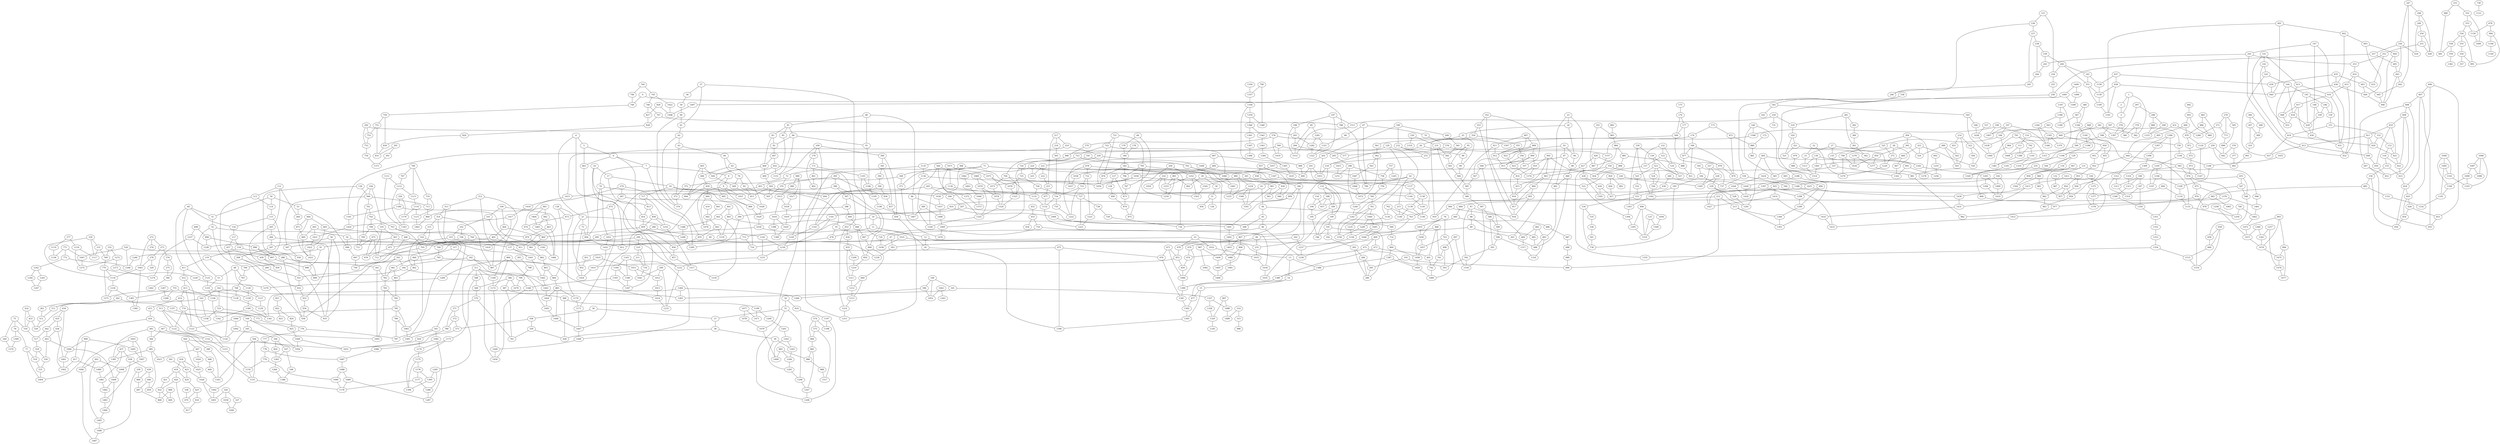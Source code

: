graph {
    0 [ label = "0" ]
    1 [ label = "1" ]
    2 [ label = "2" ]
    3 [ label = "3" ]
    4 [ label = "4" ]
    5 [ label = "5" ]
    6 [ label = "6" ]
    7 [ label = "7" ]
    8 [ label = "8" ]
    9 [ label = "9" ]
    10 [ label = "10" ]
    11 [ label = "11" ]
    12 [ label = "12" ]
    13 [ label = "13" ]
    14 [ label = "14" ]
    15 [ label = "15" ]
    16 [ label = "16" ]
    17 [ label = "17" ]
    18 [ label = "18" ]
    19 [ label = "19" ]
    20 [ label = "20" ]
    21 [ label = "21" ]
    22 [ label = "22" ]
    23 [ label = "23" ]
    24 [ label = "24" ]
    25 [ label = "25" ]
    26 [ label = "26" ]
    27 [ label = "27" ]
    28 [ label = "28" ]
    29 [ label = "29" ]
    30 [ label = "30" ]
    31 [ label = "31" ]
    32 [ label = "32" ]
    33 [ label = "33" ]
    34 [ label = "34" ]
    35 [ label = "35" ]
    36 [ label = "36" ]
    37 [ label = "37" ]
    38 [ label = "38" ]
    39 [ label = "39" ]
    40 [ label = "40" ]
    41 [ label = "41" ]
    42 [ label = "42" ]
    43 [ label = "43" ]
    44 [ label = "44" ]
    45 [ label = "45" ]
    46 [ label = "46" ]
    47 [ label = "47" ]
    48 [ label = "48" ]
    49 [ label = "49" ]
    50 [ label = "50" ]
    51 [ label = "51" ]
    52 [ label = "52" ]
    53 [ label = "53" ]
    54 [ label = "54" ]
    55 [ label = "55" ]
    56 [ label = "56" ]
    57 [ label = "57" ]
    58 [ label = "58" ]
    59 [ label = "59" ]
    60 [ label = "60" ]
    61 [ label = "61" ]
    62 [ label = "62" ]
    63 [ label = "63" ]
    64 [ label = "64" ]
    65 [ label = "65" ]
    66 [ label = "66" ]
    67 [ label = "67" ]
    68 [ label = "68" ]
    69 [ label = "69" ]
    70 [ label = "70" ]
    71 [ label = "71" ]
    72 [ label = "72" ]
    73 [ label = "73" ]
    74 [ label = "74" ]
    75 [ label = "75" ]
    76 [ label = "76" ]
    77 [ label = "77" ]
    78 [ label = "78" ]
    79 [ label = "79" ]
    80 [ label = "80" ]
    81 [ label = "81" ]
    82 [ label = "82" ]
    83 [ label = "83" ]
    84 [ label = "84" ]
    85 [ label = "85" ]
    86 [ label = "86" ]
    87 [ label = "87" ]
    88 [ label = "88" ]
    89 [ label = "89" ]
    90 [ label = "90" ]
    91 [ label = "91" ]
    92 [ label = "92" ]
    93 [ label = "93" ]
    94 [ label = "94" ]
    95 [ label = "95" ]
    96 [ label = "96" ]
    97 [ label = "97" ]
    98 [ label = "98" ]
    99 [ label = "99" ]
    100 [ label = "100" ]
    101 [ label = "101" ]
    102 [ label = "102" ]
    103 [ label = "103" ]
    104 [ label = "104" ]
    105 [ label = "105" ]
    106 [ label = "106" ]
    107 [ label = "107" ]
    108 [ label = "108" ]
    109 [ label = "109" ]
    110 [ label = "110" ]
    111 [ label = "111" ]
    112 [ label = "112" ]
    113 [ label = "113" ]
    114 [ label = "114" ]
    115 [ label = "115" ]
    116 [ label = "116" ]
    117 [ label = "117" ]
    118 [ label = "118" ]
    119 [ label = "119" ]
    120 [ label = "120" ]
    121 [ label = "121" ]
    122 [ label = "122" ]
    123 [ label = "123" ]
    124 [ label = "124" ]
    125 [ label = "125" ]
    126 [ label = "126" ]
    127 [ label = "127" ]
    128 [ label = "128" ]
    129 [ label = "129" ]
    130 [ label = "130" ]
    131 [ label = "131" ]
    132 [ label = "132" ]
    133 [ label = "133" ]
    134 [ label = "134" ]
    135 [ label = "135" ]
    136 [ label = "136" ]
    137 [ label = "137" ]
    138 [ label = "138" ]
    139 [ label = "139" ]
    140 [ label = "140" ]
    141 [ label = "141" ]
    142 [ label = "142" ]
    143 [ label = "143" ]
    144 [ label = "144" ]
    145 [ label = "145" ]
    146 [ label = "146" ]
    147 [ label = "147" ]
    148 [ label = "148" ]
    149 [ label = "149" ]
    150 [ label = "150" ]
    151 [ label = "151" ]
    152 [ label = "152" ]
    153 [ label = "153" ]
    154 [ label = "154" ]
    155 [ label = "155" ]
    156 [ label = "156" ]
    157 [ label = "157" ]
    158 [ label = "158" ]
    159 [ label = "159" ]
    160 [ label = "160" ]
    161 [ label = "161" ]
    162 [ label = "162" ]
    163 [ label = "163" ]
    164 [ label = "164" ]
    165 [ label = "165" ]
    166 [ label = "166" ]
    167 [ label = "167" ]
    168 [ label = "168" ]
    169 [ label = "169" ]
    170 [ label = "170" ]
    171 [ label = "171" ]
    172 [ label = "172" ]
    173 [ label = "173" ]
    174 [ label = "174" ]
    175 [ label = "175" ]
    176 [ label = "176" ]
    177 [ label = "177" ]
    178 [ label = "178" ]
    179 [ label = "179" ]
    180 [ label = "180" ]
    181 [ label = "181" ]
    182 [ label = "182" ]
    183 [ label = "183" ]
    184 [ label = "184" ]
    185 [ label = "185" ]
    186 [ label = "186" ]
    187 [ label = "187" ]
    188 [ label = "188" ]
    189 [ label = "189" ]
    190 [ label = "190" ]
    191 [ label = "191" ]
    192 [ label = "192" ]
    193 [ label = "193" ]
    194 [ label = "194" ]
    195 [ label = "195" ]
    196 [ label = "196" ]
    197 [ label = "197" ]
    198 [ label = "198" ]
    199 [ label = "199" ]
    200 [ label = "200" ]
    201 [ label = "201" ]
    202 [ label = "202" ]
    203 [ label = "203" ]
    204 [ label = "204" ]
    205 [ label = "205" ]
    206 [ label = "206" ]
    207 [ label = "207" ]
    208 [ label = "208" ]
    209 [ label = "209" ]
    210 [ label = "210" ]
    211 [ label = "211" ]
    212 [ label = "212" ]
    213 [ label = "213" ]
    214 [ label = "214" ]
    215 [ label = "215" ]
    216 [ label = "216" ]
    217 [ label = "217" ]
    218 [ label = "218" ]
    219 [ label = "219" ]
    220 [ label = "220" ]
    221 [ label = "221" ]
    222 [ label = "222" ]
    223 [ label = "223" ]
    224 [ label = "224" ]
    225 [ label = "225" ]
    226 [ label = "226" ]
    227 [ label = "227" ]
    228 [ label = "228" ]
    229 [ label = "229" ]
    230 [ label = "230" ]
    231 [ label = "231" ]
    232 [ label = "232" ]
    233 [ label = "233" ]
    234 [ label = "234" ]
    235 [ label = "235" ]
    236 [ label = "236" ]
    237 [ label = "237" ]
    238 [ label = "238" ]
    239 [ label = "239" ]
    240 [ label = "240" ]
    241 [ label = "241" ]
    242 [ label = "242" ]
    243 [ label = "243" ]
    244 [ label = "244" ]
    245 [ label = "245" ]
    246 [ label = "246" ]
    247 [ label = "247" ]
    248 [ label = "248" ]
    249 [ label = "249" ]
    250 [ label = "250" ]
    251 [ label = "251" ]
    252 [ label = "252" ]
    253 [ label = "253" ]
    254 [ label = "254" ]
    255 [ label = "255" ]
    256 [ label = "256" ]
    257 [ label = "257" ]
    258 [ label = "258" ]
    259 [ label = "259" ]
    260 [ label = "260" ]
    261 [ label = "261" ]
    262 [ label = "262" ]
    263 [ label = "263" ]
    264 [ label = "264" ]
    265 [ label = "265" ]
    266 [ label = "266" ]
    267 [ label = "267" ]
    268 [ label = "268" ]
    269 [ label = "269" ]
    270 [ label = "270" ]
    271 [ label = "271" ]
    272 [ label = "272" ]
    273 [ label = "273" ]
    274 [ label = "274" ]
    275 [ label = "275" ]
    276 [ label = "276" ]
    277 [ label = "277" ]
    278 [ label = "278" ]
    279 [ label = "279" ]
    280 [ label = "280" ]
    281 [ label = "281" ]
    282 [ label = "282" ]
    283 [ label = "283" ]
    284 [ label = "284" ]
    285 [ label = "285" ]
    286 [ label = "286" ]
    287 [ label = "287" ]
    288 [ label = "288" ]
    289 [ label = "289" ]
    290 [ label = "290" ]
    291 [ label = "291" ]
    292 [ label = "292" ]
    293 [ label = "293" ]
    294 [ label = "294" ]
    295 [ label = "295" ]
    296 [ label = "296" ]
    297 [ label = "297" ]
    298 [ label = "298" ]
    299 [ label = "299" ]
    300 [ label = "300" ]
    301 [ label = "301" ]
    302 [ label = "302" ]
    303 [ label = "303" ]
    304 [ label = "304" ]
    305 [ label = "305" ]
    306 [ label = "306" ]
    307 [ label = "307" ]
    308 [ label = "308" ]
    309 [ label = "309" ]
    310 [ label = "310" ]
    311 [ label = "311" ]
    312 [ label = "312" ]
    313 [ label = "313" ]
    314 [ label = "314" ]
    315 [ label = "315" ]
    316 [ label = "316" ]
    317 [ label = "317" ]
    318 [ label = "318" ]
    319 [ label = "319" ]
    320 [ label = "320" ]
    321 [ label = "321" ]
    322 [ label = "322" ]
    323 [ label = "323" ]
    324 [ label = "324" ]
    325 [ label = "325" ]
    326 [ label = "326" ]
    327 [ label = "327" ]
    328 [ label = "328" ]
    329 [ label = "329" ]
    330 [ label = "330" ]
    331 [ label = "331" ]
    332 [ label = "332" ]
    333 [ label = "333" ]
    334 [ label = "334" ]
    335 [ label = "335" ]
    336 [ label = "336" ]
    337 [ label = "337" ]
    338 [ label = "338" ]
    339 [ label = "339" ]
    340 [ label = "340" ]
    341 [ label = "341" ]
    342 [ label = "342" ]
    343 [ label = "343" ]
    344 [ label = "344" ]
    345 [ label = "345" ]
    346 [ label = "346" ]
    347 [ label = "347" ]
    348 [ label = "348" ]
    349 [ label = "349" ]
    350 [ label = "350" ]
    351 [ label = "351" ]
    352 [ label = "352" ]
    353 [ label = "353" ]
    354 [ label = "354" ]
    355 [ label = "355" ]
    356 [ label = "356" ]
    357 [ label = "357" ]
    358 [ label = "358" ]
    359 [ label = "359" ]
    360 [ label = "360" ]
    361 [ label = "361" ]
    362 [ label = "362" ]
    363 [ label = "363" ]
    364 [ label = "364" ]
    365 [ label = "365" ]
    366 [ label = "366" ]
    367 [ label = "367" ]
    368 [ label = "368" ]
    369 [ label = "369" ]
    370 [ label = "370" ]
    371 [ label = "371" ]
    372 [ label = "372" ]
    373 [ label = "373" ]
    374 [ label = "374" ]
    375 [ label = "375" ]
    376 [ label = "376" ]
    377 [ label = "377" ]
    378 [ label = "378" ]
    379 [ label = "379" ]
    380 [ label = "380" ]
    381 [ label = "381" ]
    382 [ label = "382" ]
    383 [ label = "383" ]
    384 [ label = "384" ]
    385 [ label = "385" ]
    386 [ label = "386" ]
    387 [ label = "387" ]
    388 [ label = "388" ]
    389 [ label = "389" ]
    390 [ label = "390" ]
    391 [ label = "391" ]
    392 [ label = "392" ]
    393 [ label = "393" ]
    394 [ label = "394" ]
    395 [ label = "395" ]
    396 [ label = "396" ]
    397 [ label = "397" ]
    398 [ label = "398" ]
    399 [ label = "399" ]
    400 [ label = "400" ]
    401 [ label = "401" ]
    402 [ label = "402" ]
    403 [ label = "403" ]
    404 [ label = "404" ]
    405 [ label = "405" ]
    406 [ label = "406" ]
    407 [ label = "407" ]
    408 [ label = "408" ]
    409 [ label = "409" ]
    410 [ label = "410" ]
    411 [ label = "411" ]
    412 [ label = "412" ]
    413 [ label = "413" ]
    414 [ label = "414" ]
    415 [ label = "415" ]
    416 [ label = "416" ]
    417 [ label = "417" ]
    418 [ label = "418" ]
    419 [ label = "419" ]
    420 [ label = "420" ]
    421 [ label = "421" ]
    422 [ label = "422" ]
    423 [ label = "423" ]
    424 [ label = "424" ]
    425 [ label = "425" ]
    426 [ label = "426" ]
    427 [ label = "427" ]
    428 [ label = "428" ]
    429 [ label = "429" ]
    430 [ label = "430" ]
    431 [ label = "431" ]
    432 [ label = "432" ]
    433 [ label = "433" ]
    434 [ label = "434" ]
    435 [ label = "435" ]
    436 [ label = "436" ]
    437 [ label = "437" ]
    438 [ label = "438" ]
    439 [ label = "439" ]
    440 [ label = "440" ]
    441 [ label = "441" ]
    442 [ label = "442" ]
    443 [ label = "443" ]
    444 [ label = "444" ]
    445 [ label = "445" ]
    446 [ label = "446" ]
    447 [ label = "447" ]
    448 [ label = "448" ]
    449 [ label = "449" ]
    450 [ label = "450" ]
    451 [ label = "451" ]
    452 [ label = "452" ]
    453 [ label = "453" ]
    454 [ label = "454" ]
    455 [ label = "455" ]
    456 [ label = "456" ]
    457 [ label = "457" ]
    458 [ label = "458" ]
    459 [ label = "459" ]
    460 [ label = "460" ]
    461 [ label = "461" ]
    462 [ label = "462" ]
    463 [ label = "463" ]
    464 [ label = "464" ]
    465 [ label = "465" ]
    466 [ label = "466" ]
    467 [ label = "467" ]
    468 [ label = "468" ]
    469 [ label = "469" ]
    470 [ label = "470" ]
    471 [ label = "471" ]
    472 [ label = "472" ]
    473 [ label = "473" ]
    474 [ label = "474" ]
    475 [ label = "475" ]
    476 [ label = "476" ]
    477 [ label = "477" ]
    478 [ label = "478" ]
    479 [ label = "479" ]
    480 [ label = "480" ]
    481 [ label = "481" ]
    482 [ label = "482" ]
    483 [ label = "483" ]
    484 [ label = "484" ]
    485 [ label = "485" ]
    486 [ label = "486" ]
    487 [ label = "487" ]
    488 [ label = "488" ]
    489 [ label = "489" ]
    490 [ label = "490" ]
    491 [ label = "491" ]
    492 [ label = "492" ]
    493 [ label = "493" ]
    494 [ label = "494" ]
    495 [ label = "495" ]
    496 [ label = "496" ]
    497 [ label = "497" ]
    498 [ label = "498" ]
    499 [ label = "499" ]
    500 [ label = "500" ]
    501 [ label = "501" ]
    502 [ label = "502" ]
    503 [ label = "503" ]
    504 [ label = "504" ]
    505 [ label = "505" ]
    506 [ label = "506" ]
    507 [ label = "507" ]
    508 [ label = "508" ]
    509 [ label = "509" ]
    510 [ label = "510" ]
    511 [ label = "511" ]
    512 [ label = "512" ]
    513 [ label = "513" ]
    514 [ label = "514" ]
    515 [ label = "515" ]
    516 [ label = "516" ]
    517 [ label = "517" ]
    518 [ label = "518" ]
    519 [ label = "519" ]
    520 [ label = "520" ]
    521 [ label = "521" ]
    522 [ label = "522" ]
    523 [ label = "523" ]
    524 [ label = "524" ]
    525 [ label = "525" ]
    526 [ label = "526" ]
    527 [ label = "527" ]
    528 [ label = "528" ]
    529 [ label = "529" ]
    530 [ label = "530" ]
    531 [ label = "531" ]
    532 [ label = "532" ]
    533 [ label = "533" ]
    534 [ label = "534" ]
    535 [ label = "535" ]
    536 [ label = "536" ]
    537 [ label = "537" ]
    538 [ label = "538" ]
    539 [ label = "539" ]
    540 [ label = "540" ]
    541 [ label = "541" ]
    542 [ label = "542" ]
    543 [ label = "543" ]
    544 [ label = "544" ]
    545 [ label = "545" ]
    546 [ label = "546" ]
    547 [ label = "547" ]
    548 [ label = "548" ]
    549 [ label = "549" ]
    550 [ label = "550" ]
    551 [ label = "551" ]
    552 [ label = "552" ]
    553 [ label = "553" ]
    554 [ label = "554" ]
    555 [ label = "555" ]
    556 [ label = "556" ]
    557 [ label = "557" ]
    558 [ label = "558" ]
    559 [ label = "559" ]
    560 [ label = "560" ]
    561 [ label = "561" ]
    562 [ label = "562" ]
    563 [ label = "563" ]
    564 [ label = "564" ]
    565 [ label = "565" ]
    566 [ label = "566" ]
    567 [ label = "567" ]
    568 [ label = "568" ]
    569 [ label = "569" ]
    570 [ label = "570" ]
    571 [ label = "571" ]
    572 [ label = "572" ]
    573 [ label = "573" ]
    574 [ label = "574" ]
    575 [ label = "575" ]
    576 [ label = "576" ]
    577 [ label = "577" ]
    578 [ label = "578" ]
    579 [ label = "579" ]
    580 [ label = "580" ]
    581 [ label = "581" ]
    582 [ label = "582" ]
    583 [ label = "583" ]
    584 [ label = "584" ]
    585 [ label = "585" ]
    586 [ label = "586" ]
    587 [ label = "587" ]
    588 [ label = "588" ]
    589 [ label = "589" ]
    590 [ label = "590" ]
    591 [ label = "591" ]
    592 [ label = "592" ]
    593 [ label = "593" ]
    594 [ label = "594" ]
    595 [ label = "595" ]
    596 [ label = "596" ]
    597 [ label = "597" ]
    598 [ label = "598" ]
    599 [ label = "599" ]
    600 [ label = "600" ]
    601 [ label = "601" ]
    602 [ label = "602" ]
    603 [ label = "603" ]
    604 [ label = "604" ]
    605 [ label = "605" ]
    606 [ label = "606" ]
    607 [ label = "607" ]
    608 [ label = "608" ]
    609 [ label = "609" ]
    610 [ label = "610" ]
    611 [ label = "611" ]
    612 [ label = "612" ]
    613 [ label = "613" ]
    614 [ label = "614" ]
    615 [ label = "615" ]
    616 [ label = "616" ]
    617 [ label = "617" ]
    618 [ label = "618" ]
    619 [ label = "619" ]
    620 [ label = "620" ]
    621 [ label = "621" ]
    622 [ label = "622" ]
    623 [ label = "623" ]
    624 [ label = "624" ]
    625 [ label = "625" ]
    626 [ label = "626" ]
    627 [ label = "627" ]
    628 [ label = "628" ]
    629 [ label = "629" ]
    630 [ label = "630" ]
    631 [ label = "631" ]
    632 [ label = "632" ]
    633 [ label = "633" ]
    634 [ label = "634" ]
    635 [ label = "635" ]
    636 [ label = "636" ]
    637 [ label = "637" ]
    638 [ label = "638" ]
    639 [ label = "639" ]
    640 [ label = "640" ]
    641 [ label = "641" ]
    642 [ label = "642" ]
    643 [ label = "643" ]
    644 [ label = "644" ]
    645 [ label = "645" ]
    646 [ label = "646" ]
    647 [ label = "647" ]
    648 [ label = "648" ]
    649 [ label = "649" ]
    650 [ label = "650" ]
    651 [ label = "651" ]
    652 [ label = "652" ]
    653 [ label = "653" ]
    654 [ label = "654" ]
    655 [ label = "655" ]
    656 [ label = "656" ]
    657 [ label = "657" ]
    658 [ label = "658" ]
    659 [ label = "659" ]
    660 [ label = "660" ]
    661 [ label = "661" ]
    662 [ label = "662" ]
    663 [ label = "663" ]
    664 [ label = "664" ]
    665 [ label = "665" ]
    666 [ label = "666" ]
    667 [ label = "667" ]
    668 [ label = "668" ]
    669 [ label = "669" ]
    670 [ label = "670" ]
    671 [ label = "671" ]
    672 [ label = "672" ]
    673 [ label = "673" ]
    674 [ label = "674" ]
    675 [ label = "675" ]
    676 [ label = "676" ]
    677 [ label = "677" ]
    678 [ label = "678" ]
    679 [ label = "679" ]
    680 [ label = "680" ]
    681 [ label = "681" ]
    682 [ label = "682" ]
    683 [ label = "683" ]
    684 [ label = "684" ]
    685 [ label = "685" ]
    686 [ label = "686" ]
    687 [ label = "687" ]
    688 [ label = "688" ]
    689 [ label = "689" ]
    690 [ label = "690" ]
    691 [ label = "691" ]
    692 [ label = "692" ]
    693 [ label = "693" ]
    694 [ label = "694" ]
    695 [ label = "695" ]
    696 [ label = "696" ]
    697 [ label = "697" ]
    698 [ label = "698" ]
    699 [ label = "699" ]
    700 [ label = "700" ]
    701 [ label = "701" ]
    702 [ label = "702" ]
    703 [ label = "703" ]
    704 [ label = "704" ]
    705 [ label = "705" ]
    706 [ label = "706" ]
    707 [ label = "707" ]
    708 [ label = "708" ]
    709 [ label = "709" ]
    710 [ label = "710" ]
    711 [ label = "711" ]
    712 [ label = "712" ]
    713 [ label = "713" ]
    714 [ label = "714" ]
    715 [ label = "715" ]
    716 [ label = "716" ]
    717 [ label = "717" ]
    718 [ label = "718" ]
    719 [ label = "719" ]
    720 [ label = "720" ]
    721 [ label = "721" ]
    722 [ label = "722" ]
    723 [ label = "723" ]
    724 [ label = "724" ]
    725 [ label = "725" ]
    726 [ label = "726" ]
    727 [ label = "727" ]
    728 [ label = "728" ]
    729 [ label = "729" ]
    730 [ label = "730" ]
    731 [ label = "731" ]
    732 [ label = "732" ]
    733 [ label = "733" ]
    734 [ label = "734" ]
    735 [ label = "735" ]
    736 [ label = "736" ]
    737 [ label = "737" ]
    738 [ label = "738" ]
    739 [ label = "739" ]
    740 [ label = "740" ]
    741 [ label = "741" ]
    742 [ label = "742" ]
    743 [ label = "743" ]
    744 [ label = "744" ]
    745 [ label = "745" ]
    746 [ label = "746" ]
    747 [ label = "747" ]
    748 [ label = "748" ]
    749 [ label = "749" ]
    750 [ label = "750" ]
    751 [ label = "751" ]
    752 [ label = "752" ]
    753 [ label = "753" ]
    754 [ label = "754" ]
    755 [ label = "755" ]
    756 [ label = "756" ]
    757 [ label = "757" ]
    758 [ label = "758" ]
    759 [ label = "759" ]
    760 [ label = "760" ]
    761 [ label = "761" ]
    762 [ label = "762" ]
    763 [ label = "763" ]
    764 [ label = "764" ]
    765 [ label = "765" ]
    766 [ label = "766" ]
    767 [ label = "767" ]
    768 [ label = "768" ]
    769 [ label = "769" ]
    770 [ label = "770" ]
    771 [ label = "771" ]
    772 [ label = "772" ]
    773 [ label = "773" ]
    774 [ label = "774" ]
    775 [ label = "775" ]
    776 [ label = "776" ]
    777 [ label = "777" ]
    778 [ label = "778" ]
    779 [ label = "779" ]
    780 [ label = "780" ]
    781 [ label = "781" ]
    782 [ label = "782" ]
    783 [ label = "783" ]
    784 [ label = "784" ]
    785 [ label = "785" ]
    786 [ label = "786" ]
    787 [ label = "787" ]
    788 [ label = "788" ]
    789 [ label = "789" ]
    790 [ label = "790" ]
    791 [ label = "791" ]
    792 [ label = "792" ]
    793 [ label = "793" ]
    794 [ label = "794" ]
    795 [ label = "795" ]
    796 [ label = "796" ]
    797 [ label = "797" ]
    798 [ label = "798" ]
    799 [ label = "799" ]
    800 [ label = "800" ]
    801 [ label = "801" ]
    802 [ label = "802" ]
    803 [ label = "803" ]
    804 [ label = "804" ]
    805 [ label = "805" ]
    806 [ label = "806" ]
    807 [ label = "807" ]
    808 [ label = "808" ]
    809 [ label = "809" ]
    810 [ label = "810" ]
    811 [ label = "811" ]
    812 [ label = "812" ]
    813 [ label = "813" ]
    814 [ label = "814" ]
    815 [ label = "815" ]
    816 [ label = "816" ]
    817 [ label = "817" ]
    818 [ label = "818" ]
    819 [ label = "819" ]
    820 [ label = "820" ]
    821 [ label = "821" ]
    822 [ label = "822" ]
    823 [ label = "823" ]
    824 [ label = "824" ]
    825 [ label = "825" ]
    826 [ label = "826" ]
    827 [ label = "827" ]
    828 [ label = "828" ]
    829 [ label = "829" ]
    830 [ label = "830" ]
    831 [ label = "831" ]
    832 [ label = "832" ]
    833 [ label = "833" ]
    834 [ label = "834" ]
    835 [ label = "835" ]
    836 [ label = "836" ]
    837 [ label = "837" ]
    838 [ label = "838" ]
    839 [ label = "839" ]
    840 [ label = "840" ]
    841 [ label = "841" ]
    842 [ label = "842" ]
    843 [ label = "843" ]
    844 [ label = "844" ]
    845 [ label = "845" ]
    846 [ label = "846" ]
    847 [ label = "847" ]
    848 [ label = "848" ]
    849 [ label = "849" ]
    850 [ label = "850" ]
    851 [ label = "851" ]
    852 [ label = "852" ]
    853 [ label = "853" ]
    854 [ label = "854" ]
    855 [ label = "855" ]
    856 [ label = "856" ]
    857 [ label = "857" ]
    858 [ label = "858" ]
    859 [ label = "859" ]
    860 [ label = "860" ]
    861 [ label = "861" ]
    862 [ label = "862" ]
    863 [ label = "863" ]
    864 [ label = "864" ]
    865 [ label = "865" ]
    866 [ label = "866" ]
    867 [ label = "867" ]
    868 [ label = "868" ]
    869 [ label = "869" ]
    870 [ label = "870" ]
    871 [ label = "871" ]
    872 [ label = "872" ]
    873 [ label = "873" ]
    874 [ label = "874" ]
    875 [ label = "875" ]
    876 [ label = "876" ]
    877 [ label = "877" ]
    878 [ label = "878" ]
    879 [ label = "879" ]
    880 [ label = "880" ]
    881 [ label = "881" ]
    882 [ label = "882" ]
    883 [ label = "883" ]
    884 [ label = "884" ]
    885 [ label = "885" ]
    886 [ label = "886" ]
    887 [ label = "887" ]
    888 [ label = "888" ]
    889 [ label = "889" ]
    890 [ label = "890" ]
    891 [ label = "891" ]
    892 [ label = "892" ]
    893 [ label = "893" ]
    894 [ label = "894" ]
    895 [ label = "895" ]
    896 [ label = "896" ]
    897 [ label = "897" ]
    898 [ label = "898" ]
    899 [ label = "899" ]
    900 [ label = "900" ]
    901 [ label = "901" ]
    902 [ label = "902" ]
    903 [ label = "903" ]
    904 [ label = "904" ]
    905 [ label = "905" ]
    906 [ label = "906" ]
    907 [ label = "907" ]
    908 [ label = "908" ]
    909 [ label = "909" ]
    910 [ label = "910" ]
    911 [ label = "911" ]
    912 [ label = "912" ]
    913 [ label = "913" ]
    914 [ label = "914" ]
    915 [ label = "915" ]
    916 [ label = "916" ]
    917 [ label = "917" ]
    918 [ label = "918" ]
    919 [ label = "919" ]
    920 [ label = "920" ]
    921 [ label = "921" ]
    922 [ label = "922" ]
    923 [ label = "923" ]
    924 [ label = "924" ]
    925 [ label = "925" ]
    926 [ label = "926" ]
    927 [ label = "927" ]
    928 [ label = "928" ]
    929 [ label = "929" ]
    930 [ label = "930" ]
    931 [ label = "931" ]
    932 [ label = "932" ]
    933 [ label = "933" ]
    934 [ label = "934" ]
    935 [ label = "935" ]
    936 [ label = "936" ]
    937 [ label = "937" ]
    938 [ label = "938" ]
    939 [ label = "939" ]
    940 [ label = "940" ]
    941 [ label = "941" ]
    942 [ label = "942" ]
    943 [ label = "943" ]
    944 [ label = "944" ]
    945 [ label = "945" ]
    946 [ label = "946" ]
    947 [ label = "947" ]
    948 [ label = "948" ]
    949 [ label = "949" ]
    950 [ label = "950" ]
    951 [ label = "951" ]
    952 [ label = "952" ]
    953 [ label = "953" ]
    954 [ label = "954" ]
    955 [ label = "955" ]
    956 [ label = "956" ]
    957 [ label = "957" ]
    958 [ label = "958" ]
    959 [ label = "959" ]
    960 [ label = "960" ]
    961 [ label = "961" ]
    962 [ label = "962" ]
    963 [ label = "963" ]
    964 [ label = "964" ]
    965 [ label = "965" ]
    966 [ label = "966" ]
    967 [ label = "967" ]
    968 [ label = "968" ]
    969 [ label = "969" ]
    970 [ label = "970" ]
    971 [ label = "971" ]
    972 [ label = "972" ]
    973 [ label = "973" ]
    974 [ label = "974" ]
    975 [ label = "975" ]
    976 [ label = "976" ]
    977 [ label = "977" ]
    978 [ label = "978" ]
    979 [ label = "979" ]
    980 [ label = "980" ]
    981 [ label = "981" ]
    982 [ label = "982" ]
    983 [ label = "983" ]
    984 [ label = "984" ]
    985 [ label = "985" ]
    986 [ label = "986" ]
    987 [ label = "987" ]
    988 [ label = "988" ]
    989 [ label = "989" ]
    990 [ label = "990" ]
    991 [ label = "991" ]
    992 [ label = "992" ]
    993 [ label = "993" ]
    994 [ label = "994" ]
    995 [ label = "995" ]
    996 [ label = "996" ]
    997 [ label = "997" ]
    998 [ label = "998" ]
    999 [ label = "999" ]
    1000 [ label = "1000" ]
    1001 [ label = "1001" ]
    1002 [ label = "1002" ]
    1003 [ label = "1003" ]
    1004 [ label = "1004" ]
    1005 [ label = "1005" ]
    1006 [ label = "1006" ]
    1007 [ label = "1007" ]
    1008 [ label = "1008" ]
    1009 [ label = "1009" ]
    1010 [ label = "1010" ]
    1011 [ label = "1011" ]
    1012 [ label = "1012" ]
    1013 [ label = "1013" ]
    1014 [ label = "1014" ]
    1015 [ label = "1015" ]
    1016 [ label = "1016" ]
    1017 [ label = "1017" ]
    1018 [ label = "1018" ]
    1019 [ label = "1019" ]
    1020 [ label = "1020" ]
    1021 [ label = "1021" ]
    1022 [ label = "1022" ]
    1023 [ label = "1023" ]
    1024 [ label = "1024" ]
    1025 [ label = "1025" ]
    1026 [ label = "1026" ]
    1027 [ label = "1027" ]
    1028 [ label = "1028" ]
    1029 [ label = "1029" ]
    1030 [ label = "1030" ]
    1031 [ label = "1031" ]
    1032 [ label = "1032" ]
    1033 [ label = "1033" ]
    1034 [ label = "1034" ]
    1035 [ label = "1035" ]
    1036 [ label = "1036" ]
    1037 [ label = "1037" ]
    1038 [ label = "1038" ]
    1039 [ label = "1039" ]
    1040 [ label = "1040" ]
    1041 [ label = "1041" ]
    1042 [ label = "1042" ]
    1043 [ label = "1043" ]
    1044 [ label = "1044" ]
    1045 [ label = "1045" ]
    1046 [ label = "1046" ]
    1047 [ label = "1047" ]
    1048 [ label = "1048" ]
    1049 [ label = "1049" ]
    1050 [ label = "1050" ]
    1051 [ label = "1051" ]
    1052 [ label = "1052" ]
    1053 [ label = "1053" ]
    1054 [ label = "1054" ]
    1055 [ label = "1055" ]
    1056 [ label = "1056" ]
    1057 [ label = "1057" ]
    1058 [ label = "1058" ]
    1059 [ label = "1059" ]
    1060 [ label = "1060" ]
    1061 [ label = "1061" ]
    1062 [ label = "1062" ]
    1063 [ label = "1063" ]
    1064 [ label = "1064" ]
    1065 [ label = "1065" ]
    1066 [ label = "1066" ]
    1067 [ label = "1067" ]
    1068 [ label = "1068" ]
    1069 [ label = "1069" ]
    1070 [ label = "1070" ]
    1071 [ label = "1071" ]
    1072 [ label = "1072" ]
    1073 [ label = "1073" ]
    1074 [ label = "1074" ]
    1075 [ label = "1075" ]
    1076 [ label = "1076" ]
    1077 [ label = "1077" ]
    1078 [ label = "1078" ]
    1079 [ label = "1079" ]
    1080 [ label = "1080" ]
    1081 [ label = "1081" ]
    1082 [ label = "1082" ]
    1083 [ label = "1083" ]
    1084 [ label = "1084" ]
    1085 [ label = "1085" ]
    1086 [ label = "1086" ]
    1087 [ label = "1087" ]
    1088 [ label = "1088" ]
    1089 [ label = "1089" ]
    1090 [ label = "1090" ]
    1091 [ label = "1091" ]
    1092 [ label = "1092" ]
    1093 [ label = "1093" ]
    1094 [ label = "1094" ]
    1095 [ label = "1095" ]
    1096 [ label = "1096" ]
    1097 [ label = "1097" ]
    1098 [ label = "1098" ]
    1099 [ label = "1099" ]
    1100 [ label = "1100" ]
    1101 [ label = "1101" ]
    1102 [ label = "1102" ]
    1103 [ label = "1103" ]
    1104 [ label = "1104" ]
    1105 [ label = "1105" ]
    1106 [ label = "1106" ]
    1107 [ label = "1107" ]
    1108 [ label = "1108" ]
    1109 [ label = "1109" ]
    1110 [ label = "1110" ]
    1111 [ label = "1111" ]
    1112 [ label = "1112" ]
    1113 [ label = "1113" ]
    1114 [ label = "1114" ]
    1115 [ label = "1115" ]
    1116 [ label = "1116" ]
    1117 [ label = "1117" ]
    1118 [ label = "1118" ]
    1119 [ label = "1119" ]
    1120 [ label = "1120" ]
    1121 [ label = "1121" ]
    1122 [ label = "1122" ]
    1123 [ label = "1123" ]
    1124 [ label = "1124" ]
    1125 [ label = "1125" ]
    1126 [ label = "1126" ]
    1127 [ label = "1127" ]
    1128 [ label = "1128" ]
    1129 [ label = "1129" ]
    1130 [ label = "1130" ]
    1131 [ label = "1131" ]
    1132 [ label = "1132" ]
    1133 [ label = "1133" ]
    1134 [ label = "1134" ]
    1135 [ label = "1135" ]
    1136 [ label = "1136" ]
    1137 [ label = "1137" ]
    1138 [ label = "1138" ]
    1139 [ label = "1139" ]
    1140 [ label = "1140" ]
    1141 [ label = "1141" ]
    1142 [ label = "1142" ]
    1143 [ label = "1143" ]
    1144 [ label = "1144" ]
    1145 [ label = "1145" ]
    1146 [ label = "1146" ]
    1147 [ label = "1147" ]
    1148 [ label = "1148" ]
    1149 [ label = "1149" ]
    1150 [ label = "1150" ]
    1151 [ label = "1151" ]
    1152 [ label = "1152" ]
    1153 [ label = "1153" ]
    1154 [ label = "1154" ]
    1155 [ label = "1155" ]
    1156 [ label = "1156" ]
    1157 [ label = "1157" ]
    1158 [ label = "1158" ]
    1159 [ label = "1159" ]
    1160 [ label = "1160" ]
    1161 [ label = "1161" ]
    1162 [ label = "1162" ]
    1163 [ label = "1163" ]
    1164 [ label = "1164" ]
    1165 [ label = "1165" ]
    1166 [ label = "1166" ]
    1167 [ label = "1167" ]
    1168 [ label = "1168" ]
    1169 [ label = "1169" ]
    1170 [ label = "1170" ]
    1171 [ label = "1171" ]
    1172 [ label = "1172" ]
    1173 [ label = "1173" ]
    1174 [ label = "1174" ]
    1175 [ label = "1175" ]
    1176 [ label = "1176" ]
    1177 [ label = "1177" ]
    1178 [ label = "1178" ]
    1179 [ label = "1179" ]
    1180 [ label = "1180" ]
    1181 [ label = "1181" ]
    1182 [ label = "1182" ]
    1183 [ label = "1183" ]
    1184 [ label = "1184" ]
    1185 [ label = "1185" ]
    1186 [ label = "1186" ]
    1187 [ label = "1187" ]
    1188 [ label = "1188" ]
    1189 [ label = "1189" ]
    1190 [ label = "1190" ]
    1191 [ label = "1191" ]
    1192 [ label = "1192" ]
    1193 [ label = "1193" ]
    1194 [ label = "1194" ]
    1195 [ label = "1195" ]
    1196 [ label = "1196" ]
    1197 [ label = "1197" ]
    1198 [ label = "1198" ]
    1199 [ label = "1199" ]
    1200 [ label = "1200" ]
    1201 [ label = "1201" ]
    1202 [ label = "1202" ]
    1203 [ label = "1203" ]
    1204 [ label = "1204" ]
    1205 [ label = "1205" ]
    1206 [ label = "1206" ]
    1207 [ label = "1207" ]
    1208 [ label = "1208" ]
    1209 [ label = "1209" ]
    1210 [ label = "1210" ]
    1211 [ label = "1211" ]
    1212 [ label = "1212" ]
    1213 [ label = "1213" ]
    1214 [ label = "1214" ]
    1215 [ label = "1215" ]
    1216 [ label = "1216" ]
    1217 [ label = "1217" ]
    1218 [ label = "1218" ]
    1219 [ label = "1219" ]
    1220 [ label = "1220" ]
    1221 [ label = "1221" ]
    1222 [ label = "1222" ]
    1223 [ label = "1223" ]
    1224 [ label = "1224" ]
    1225 [ label = "1225" ]
    1226 [ label = "1226" ]
    1227 [ label = "1227" ]
    1228 [ label = "1228" ]
    1229 [ label = "1229" ]
    1230 [ label = "1230" ]
    1231 [ label = "1231" ]
    1232 [ label = "1232" ]
    1233 [ label = "1233" ]
    1234 [ label = "1234" ]
    1235 [ label = "1235" ]
    1236 [ label = "1236" ]
    1237 [ label = "1237" ]
    1238 [ label = "1238" ]
    1239 [ label = "1239" ]
    1240 [ label = "1240" ]
    1241 [ label = "1241" ]
    1242 [ label = "1242" ]
    1243 [ label = "1243" ]
    1244 [ label = "1244" ]
    1245 [ label = "1245" ]
    1246 [ label = "1246" ]
    1247 [ label = "1247" ]
    1248 [ label = "1248" ]
    1249 [ label = "1249" ]
    1250 [ label = "1250" ]
    1251 [ label = "1251" ]
    1252 [ label = "1252" ]
    1253 [ label = "1253" ]
    1254 [ label = "1254" ]
    1255 [ label = "1255" ]
    1256 [ label = "1256" ]
    1257 [ label = "1257" ]
    1258 [ label = "1258" ]
    1259 [ label = "1259" ]
    1260 [ label = "1260" ]
    1261 [ label = "1261" ]
    1262 [ label = "1262" ]
    1263 [ label = "1263" ]
    1264 [ label = "1264" ]
    1265 [ label = "1265" ]
    1266 [ label = "1266" ]
    1267 [ label = "1267" ]
    1268 [ label = "1268" ]
    1269 [ label = "1269" ]
    1270 [ label = "1270" ]
    1271 [ label = "1271" ]
    1272 [ label = "1272" ]
    1273 [ label = "1273" ]
    1274 [ label = "1274" ]
    1275 [ label = "1275" ]
    1276 [ label = "1276" ]
    1277 [ label = "1277" ]
    1278 [ label = "1278" ]
    1279 [ label = "1279" ]
    1280 [ label = "1280" ]
    1281 [ label = "1281" ]
    1282 [ label = "1282" ]
    1283 [ label = "1283" ]
    1284 [ label = "1284" ]
    1285 [ label = "1285" ]
    1286 [ label = "1286" ]
    1287 [ label = "1287" ]
    1288 [ label = "1288" ]
    1289 [ label = "1289" ]
    1290 [ label = "1290" ]
    1291 [ label = "1291" ]
    1292 [ label = "1292" ]
    1293 [ label = "1293" ]
    1294 [ label = "1294" ]
    1295 [ label = "1295" ]
    1296 [ label = "1296" ]
    1297 [ label = "1297" ]
    1298 [ label = "1298" ]
    1299 [ label = "1299" ]
    1300 [ label = "1300" ]
    1301 [ label = "1301" ]
    1302 [ label = "1302" ]
    1303 [ label = "1303" ]
    1304 [ label = "1304" ]
    1305 [ label = "1305" ]
    1306 [ label = "1306" ]
    1307 [ label = "1307" ]
    1308 [ label = "1308" ]
    1309 [ label = "1309" ]
    1310 [ label = "1310" ]
    1311 [ label = "1311" ]
    1312 [ label = "1312" ]
    1313 [ label = "1313" ]
    1314 [ label = "1314" ]
    1315 [ label = "1315" ]
    1316 [ label = "1316" ]
    1317 [ label = "1317" ]
    1318 [ label = "1318" ]
    1319 [ label = "1319" ]
    1320 [ label = "1320" ]
    1321 [ label = "1321" ]
    1322 [ label = "1322" ]
    1323 [ label = "1323" ]
    1324 [ label = "1324" ]
    1325 [ label = "1325" ]
    1326 [ label = "1326" ]
    1327 [ label = "1327" ]
    1328 [ label = "1328" ]
    1329 [ label = "1329" ]
    1330 [ label = "1330" ]
    1331 [ label = "1331" ]
    1332 [ label = "1332" ]
    1333 [ label = "1333" ]
    1334 [ label = "1334" ]
    1335 [ label = "1335" ]
    1336 [ label = "1336" ]
    1337 [ label = "1337" ]
    1338 [ label = "1338" ]
    1339 [ label = "1339" ]
    1340 [ label = "1340" ]
    1341 [ label = "1341" ]
    1342 [ label = "1342" ]
    1343 [ label = "1343" ]
    1344 [ label = "1344" ]
    1345 [ label = "1345" ]
    1346 [ label = "1346" ]
    1347 [ label = "1347" ]
    1348 [ label = "1348" ]
    1349 [ label = "1349" ]
    1350 [ label = "1350" ]
    1351 [ label = "1351" ]
    1352 [ label = "1352" ]
    1353 [ label = "1353" ]
    1354 [ label = "1354" ]
    1355 [ label = "1355" ]
    1356 [ label = "1356" ]
    1357 [ label = "1357" ]
    1358 [ label = "1358" ]
    1359 [ label = "1359" ]
    1360 [ label = "1360" ]
    1361 [ label = "1361" ]
    1362 [ label = "1362" ]
    1363 [ label = "1363" ]
    1364 [ label = "1364" ]
    1365 [ label = "1365" ]
    1366 [ label = "1366" ]
    1367 [ label = "1367" ]
    1368 [ label = "1368" ]
    1369 [ label = "1369" ]
    1370 [ label = "1370" ]
    1371 [ label = "1371" ]
    1372 [ label = "1372" ]
    1373 [ label = "1373" ]
    1374 [ label = "1374" ]
    1375 [ label = "1375" ]
    1376 [ label = "1376" ]
    1377 [ label = "1377" ]
    1378 [ label = "1378" ]
    1379 [ label = "1379" ]
    1380 [ label = "1380" ]
    1381 [ label = "1381" ]
    1382 [ label = "1382" ]
    1383 [ label = "1383" ]
    1384 [ label = "1384" ]
    1385 [ label = "1385" ]
    1386 [ label = "1386" ]
    1387 [ label = "1387" ]
    1388 [ label = "1388" ]
    1389 [ label = "1389" ]
    1390 [ label = "1390" ]
    1391 [ label = "1391" ]
    1392 [ label = "1392" ]
    1393 [ label = "1393" ]
    1394 [ label = "1394" ]
    1395 [ label = "1395" ]
    1396 [ label = "1396" ]
    1397 [ label = "1397" ]
    1398 [ label = "1398" ]
    1399 [ label = "1399" ]
    1400 [ label = "1400" ]
    1401 [ label = "1401" ]
    1402 [ label = "1402" ]
    1403 [ label = "1403" ]
    1404 [ label = "1404" ]
    1405 [ label = "1405" ]
    1406 [ label = "1406" ]
    1407 [ label = "1407" ]
    1408 [ label = "1408" ]
    1409 [ label = "1409" ]
    1410 [ label = "1410" ]
    1411 [ label = "1411" ]
    1412 [ label = "1412" ]
    1413 [ label = "1413" ]
    1414 [ label = "1414" ]
    1415 [ label = "1415" ]
    1416 [ label = "1416" ]
    1417 [ label = "1417" ]
    1418 [ label = "1418" ]
    1419 [ label = "1419" ]
    1420 [ label = "1420" ]
    1421 [ label = "1421" ]
    1422 [ label = "1422" ]
    1423 [ label = "1423" ]
    1424 [ label = "1424" ]
    1425 [ label = "1425" ]
    1426 [ label = "1426" ]
    1427 [ label = "1427" ]
    1428 [ label = "1428" ]
    1429 [ label = "1429" ]
    1430 [ label = "1430" ]
    1431 [ label = "1431" ]
    1432 [ label = "1432" ]
    1433 [ label = "1433" ]
    1434 [ label = "1434" ]
    1435 [ label = "1435" ]
    1436 [ label = "1436" ]
    1437 [ label = "1437" ]
    1438 [ label = "1438" ]
    1439 [ label = "1439" ]
    1440 [ label = "1440" ]
    1441 [ label = "1441" ]
    1442 [ label = "1442" ]
    1443 [ label = "1443" ]
    1444 [ label = "1444" ]
    1445 [ label = "1445" ]
    1446 [ label = "1446" ]
    1447 [ label = "1447" ]
    1448 [ label = "1448" ]
    1449 [ label = "1449" ]
    1450 [ label = "1450" ]
    1451 [ label = "1451" ]
    1452 [ label = "1452" ]
    1453 [ label = "1453" ]
    1454 [ label = "1454" ]
    1455 [ label = "1455" ]
    1456 [ label = "1456" ]
    1457 [ label = "1457" ]
    1458 [ label = "1458" ]
    1459 [ label = "1459" ]
    1460 [ label = "1460" ]
    1461 [ label = "1461" ]
    1462 [ label = "1462" ]
    1463 [ label = "1463" ]
    1464 [ label = "1464" ]
    1465 [ label = "1465" ]
    1466 [ label = "1466" ]
    1467 [ label = "1467" ]
    1468 [ label = "1468" ]
    1469 [ label = "1469" ]
    1470 [ label = "1470" ]
    1471 [ label = "1471" ]
    1472 [ label = "1472" ]
    1473 [ label = "1473" ]
    1474 [ label = "1474" ]
    1475 [ label = "1475" ]
    1476 [ label = "1476" ]
    1477 [ label = "1477" ]
    1478 [ label = "1478" ]
    1479 [ label = "1479" ]
    1480 [ label = "1480" ]
    1481 [ label = "1481" ]
    1482 [ label = "1482" ]
    1483 [ label = "1483" ]
    1484 [ label = "1484" ]
    1485 [ label = "1485" ]
    1486 [ label = "1486" ]
    1487 [ label = "1487" ]
    1488 [ label = "1488" ]
    1489 [ label = "1489" ]
    1490 [ label = "1490" ]
    1491 [ label = "1491" ]
    1492 [ label = "1492" ]
    1493 [ label = "1493" ]
    1494 [ label = "1494" ]
    1495 [ label = "1495" ]
    1496 [ label = "1496" ]
    1497 [ label = "1497" ]
    1498 [ label = "1498" ]
    1499 [ label = "1499" ]
    1500 [ label = "1500" ]
    1501 [ label = "1501" ]
    1502 [ label = "1502" ]
    1503 [ label = "1503" ]
    1504 [ label = "1504" ]
    1505 [ label = "1505" ]
    1506 [ label = "1506" ]
    1507 [ label = "1507" ]
    1508 [ label = "1508" ]
    1509 [ label = "1509" ]
    1510 [ label = "1510" ]
    1511 [ label = "1511" ]
    1512 [ label = "1512" ]
    1513 [ label = "1513" ]
    1514 [ label = "1514" ]
    1515 [ label = "1515" ]
    1516 [ label = "1516" ]
    1517 [ label = "1517" ]
    0 -- 749 [ ]
    0 -- 788 [ ]
    1 -- 2 [ ]
    1 -- 3 [ ]
    1 -- 382 [ ]
    2 -- 3 [ ]
    3 -- 378 [ ]
    4 -- 5 [ ]
    4 -- 21 [ ]
    4 -- 857 [ ]
    5 -- 6 [ ]
    5 -- 803 [ ]
    6 -- 7 [ ]
    6 -- 803 [ ]
    6 -- 856 [ ]
    7 -- 8 [ ]
    7 -- 855 [ ]
    7 -- 74 [ ]
    8 -- 9 [ ]
    8 -- 805 [ ]
    9 -- 1478 [ ]
    9 -- 1027 [ ]
    9 -- 806 [ ]
    10 -- 11 [ ]
    10 -- 580 [ ]
    10 -- 715 [ ]
    11 -- 12 [ ]
    11 -- 478 [ ]
    12 -- 13 [ ]
    12 -- 20 [ ]
    13 -- 14 [ ]
    13 -- 1388 [ ]
    14 -- 15 [ ]
    14 -- 477 [ ]
    15 -- 477 [ ]
    15 -- 1393 [ ]
    16 -- 17 [ ]
    16 -- 812 [ ]
    16 -- 814 [ ]
    17 -- 18 [ ]
    17 -- 813 [ ]
    18 -- 19 [ ]
    18 -- 716 [ ]
    18 -- 717 [ ]
    19 -- 20 [ ]
    19 -- 478 [ ]
    20 -- 1394 [ ]
    21 -- 1216 [ ]
    21 -- 852 [ ]
    21 -- 73 [ ]
    22 -- 1452 [ ]
    22 -- 1032 [ ]
    22 -- 479 [ ]
    22 -- 235 [ ]
    23 -- 24 [ ]
    23 -- 203 [ ]
    23 -- 98 [ ]
    24 -- 25 [ ]
    24 -- 94 [ ]
    25 -- 26 [ ]
    25 -- 99 [ ]
    26 -- 234 [ ]
    26 -- 96 [ ]
    27 -- 33 [ ]
    27 -- 1220 [ ]
    27 -- 135 [ ]
    28 -- 467 [ ]
    28 -- 375 [ ]
    28 -- 135 [ ]
    29 -- 30 [ ]
    29 -- 522 [ ]
    29 -- 892 [ ]
    30 -- 31 [ ]
    31 -- 456 [ ]
    31 -- 126 [ ]
    32 -- 33 [ ]
    32 -- 1279 [ ]
    33 -- 1513 [ ]
    34 -- 35 [ ]
    34 -- 819 [ ]
    35 -- 37 [ ]
    35 -- 1206 [ ]
    35 -- 1208 [ ]
    36 -- 37 [ ]
    36 -- 358 [ ]
    37 -- 38 [ ]
    38 -- 39 [ ]
    38 -- 928 [ ]
    39 -- 1203 [ ]
    39 -- 1205 [ ]
    40 -- 41 [ ]
    40 -- 1239 [ ]
    41 -- 1246 [ ]
    41 -- 898 [ ]
    42 -- 43 [ ]
    42 -- 763 [ ]
    42 -- 789 [ ]
    42 -- 215 [ ]
    43 -- 44 [ ]
    43 -- 206 [ ]
    44 -- 45 [ ]
    44 -- 1046 [ ]
    45 -- 46 [ ]
    45 -- 208 [ ]
    46 -- 47 [ ]
    46 -- 1238 [ ]
    47 -- 303 [ ]
    47 -- 899 [ ]
    48 -- 53 [ ]
    48 -- 767 [ ]
    48 -- 1126 [ ]
    49 -- 51 [ ]
    49 -- 1125 [ ]
    49 -- 411 [ ]
    49 -- 116 [ ]
    50 -- 51 [ ]
    50 -- 55 [ ]
    50 -- 114 [ ]
    51 -- 52 [ ]
    52 -- 53 [ ]
    52 -- 54 [ ]
    52 -- 766 [ ]
    53 -- 1335 [ ]
    54 -- 696 [ ]
    54 -- 764 [ ]
    55 -- 696 [ ]
    55 -- 264 [ ]
    56 -- 267 [ ]
    56 -- 933 [ ]
    56 -- 935 [ ]
    57 -- 58 [ ]
    57 -- 61 [ ]
    57 -- 720 [ ]
    58 -- 59 [ ]
    59 -- 60 [ ]
    60 -- 61 [ ]
    60 -- 374 [ ]
    61 -- 62 [ ]
    62 -- 63 [ ]
    62 -- 374 [ ]
    63 -- 373 [ ]
    63 -- 64 [ ]
    64 -- 65 [ ]
    64 -- 79 [ ]
    65 -- 1028 [ ]
    65 -- 406 [ ]
    66 -- 797 [ ]
    66 -- 179 [ ]
    67 -- 789 [ ]
    67 -- 68 [ ]
    67 -- 70 [ ]
    68 -- 1321 [ ]
    69 -- 1281 [ ]
    69 -- 294 [ ]
    70 -- 576 [ ]
    71 -- 1080 [ ]
    71 -- 345 [ ]
    71 -- 371 [ ]
    71 -- 72 [ ]
    72 -- 370 [ ]
    72 -- 372 [ ]
    73 -- 804 [ ]
    73 -- 1454 [ ]
    74 -- 804 [ ]
    74 -- 805 [ ]
    74 -- 1451 [ ]
    75 -- 516 [ ]
    75 -- 340 [ ]
    75 -- 76 [ ]
    76 -- 1369 [ ]
    76 -- 77 [ ]
    77 -- 1004 [ ]
    77 -- 519 [ ]
    78 -- 743 [ ]
    78 -- 1455 [ ]
    78 -- 1456 [ ]
    79 -- 509 [ ]
    79 -- 82 [ ]
    80 -- 81 [ ]
    80 -- 86 [ ]
    80 -- 91 [ ]
    81 -- 83 [ ]
    81 -- 84 [ ]
    81 -- 85 [ ]
    82 -- 815 [ ]
    82 -- 505 [ ]
    83 -- 408 [ ]
    83 -- 92 [ ]
    84 -- 1151 [ ]
    84 -- 91 [ ]
    84 -- 92 [ ]
    85 -- 409 [ ]
    86 -- 1437 [ ]
    86 -- 1467 [ ]
    87 -- 484 [ ]
    87 -- 592 [ ]
    87 -- 88 [ ]
    88 -- 485 [ ]
    88 -- 89 [ ]
    89 -- 203 [ ]
    89 -- 90 [ ]
    90 -- 235 [ ]
    90 -- 479 [ ]
    91 -- 1194 [ ]
    92 -- 407 [ ]
    93 -- 507 [ ]
    93 -- 94 [ ]
    93 -- 97 [ ]
    94 -- 98 [ ]
    95 -- 233 [ ]
    95 -- 583 [ ]
    95 -- 96 [ ]
    96 -- 99 [ ]
    97 -- 481 [ ]
    97 -- 506 [ ]
    97 -- 98 [ ]
    98 -- 480 [ ]
    99 -- 584 [ ]
    100 -- 811 [ ]
    100 -- 464 [ ]
    100 -- 101 [ ]
    101 -- 861 [ ]
    101 -- 102 [ ]
    102 -- 103 [ ]
    102 -- 106 [ ]
    103 -- 137 [ ]
    103 -- 671 [ ]
    104 -- 711 [ ]
    104 -- 566 [ ]
    104 -- 105 [ ]
    105 -- 676 [ ]
    105 -- 363 [ ]
    106 -- 712 [ ]
    106 -- 811 [ ]
    107 -- 1346 [ ]
    107 -- 1407 [ ]
    107 -- 108 [ ]
    108 -- 1408 [ ]
    108 -- 325 [ ]
    109 -- 1506 [ ]
    109 -- 1407 [ ]
    109 -- 110 [ ]
    110 -- 1133 [ ]
    110 -- 111 [ ]
    111 -- 1380 [ ]
    111 -- 1408 [ ]
    112 -- 264 [ ]
    112 -- 265 [ ]
    112 -- 113 [ ]
    113 -- 459 [ ]
    113 -- 114 [ ]
    114 -- 115 [ ]
    115 -- 458 [ ]
    115 -- 116 [ ]
    116 -- 117 [ ]
    117 -- 457 [ ]
    117 -- 118 [ ]
    118 -- 288 [ ]
    118 -- 119 [ ]
    119 -- 1124 [ ]
    119 -- 411 [ ]
    120 -- 1241 [ ]
    120 -- 295 [ ]
    120 -- 1134 [ ]
    121 -- 236 [ ]
    121 -- 254 [ ]
    122 -- 157 [ ]
    122 -- 123 [ ]
    122 -- 124 [ ]
    123 -- 157 [ ]
    123 -- 124 [ ]
    124 -- 527 [ ]
    125 -- 1509 [ ]
    125 -- 1510 [ ]
    127 -- 873 [ ]
    127 -- 128 [ ]
    128 -- 499 [ ]
    129 -- 1504 [ ]
    129 -- 544 [ ]
    129 -- 130 [ ]
    130 -- 958 [ ]
    131 -- 968 [ ]
    131 -- 1147 [ ]
    131 -- 132 [ ]
    132 -- 967 [ ]
    133 -- 188 [ ]
    133 -- 189 [ ]
    133 -- 190 [ ]
    134 -- 657 [ ]
    134 -- 194 [ ]
    135 -- 337 [ ]
    136 -- 566 [ ]
    136 -- 930 [ ]
    137 -- 862 [ ]
    137 -- 1441 [ ]
    138 -- 673 [ ]
    138 -- 1170 [ ]
    138 -- 864 [ ]
    139 -- 1491 [ ]
    139 -- 1513 [ ]
    139 -- 1292 [ ]
    140 -- 1506 [ ]
    140 -- 1514 [ ]
    140 -- 365 [ ]
    141 -- 612 [ ]
    141 -- 613 [ ]
    141 -- 142 [ ]
    142 -- 651 [ ]
    142 -- 143 [ ]
    143 -- 627 [ ]
    143 -- 144 [ ]
    144 -- 618 [ ]
    144 -- 619 [ ]
    144 -- 145 [ ]
    145 -- 629 [ ]
    145 -- 146 [ ]
    145 -- 150 [ ]
    146 -- 149 [ ]
    146 -- 150 [ ]
    147 -- 242 [ ]
    147 -- 631 [ ]
    147 -- 148 [ ]
    148 -- 630 [ ]
    148 -- 149 [ ]
    149 -- 629 [ ]
    150 -- 151 [ ]
    151 -- 619 [ ]
    151 -- 152 [ ]
    152 -- 620 [ ]
    152 -- 153 [ ]
    153 -- 621 [ ]
    153 -- 154 [ ]
    154 -- 622 [ ]
    154 -- 155 [ ]
    155 -- 623 [ ]
    155 -- 156 [ ]
    156 -- 656 [ ]
    156 -- 682 [ ]
    157 -- 522 [ ]
    158 -- 1302 [ ]
    158 -- 1303 [ ]
    158 -- 159 [ ]
    159 -- 523 [ ]
    159 -- 527 [ ]
    160 -- 596 [ ]
    160 -- 1052 [ ]
    160 -- 161 [ ]
    161 -- 1265 [ ]
    161 -- 1327 [ ]
    162 -- 510 [ ]
    162 -- 1265 [ ]
    162 -- 163 [ ]
    163 -- 511 [ ]
    163 -- 1338 [ ]
    164 -- 825 [ ]
    164 -- 1050 [ ]
    164 -- 165 [ ]
    165 -- 1492 [ ]
    165 -- 166 [ ]
    166 -- 820 [ ]
    166 -- 167 [ ]
    167 -- 1283 [ ]
    167 -- 168 [ ]
    168 -- 1386 [ ]
    169 -- 1151 [ ]
    169 -- 1215 [ ]
    169 -- 390 [ ]
    169 -- 170 [ ]
    170 -- 802 [ ]
    170 -- 171 [ ]
    171 -- 801 [ ]
    171 -- 1193 [ ]
    172 -- 880 [ ]
    173 -- 872 [ ]
    173 -- 174 [ ]
    174 -- 1157 [ ]
    174 -- 349 [ ]
    175 -- 176 [ ]
    176 -- 560 [ ]
    176 -- 177 [ ]
    177 -- 877 [ ]
    177 -- 560 [ ]
    178 -- 180 [ ]
    179 -- 180 [ ]
    180 -- 182 [ ]
    181 -- 724 [ ]
    181 -- 793 [ ]
    182 -- 1072 [ ]
    182 -- 876 [ ]
    182 -- 796 [ ]
    183 -- 737 [ ]
    183 -- 184 [ ]
    184 -- 737 [ ]
    184 -- 185 [ ]
    185 -- 736 [ ]
    185 -- 533 [ ]
    186 -- 1311 [ ]
    186 -- 1313 [ ]
    186 -- 187 [ ]
    187 -- 1314 [ ]
    187 -- 1350 [ ]
    188 -- 194 [ ]
    188 -- 657 [ ]
    188 -- 189 [ ]
    189 -- 195 [ ]
    189 -- 190 [ ]
    190 -- 196 [ ]
    190 -- 191 [ ]
    191 -- 192 [ ]
    191 -- 196 [ ]
    191 -- 286 [ ]
    192 -- 283 [ ]
    193 -- 690 [ ]
    193 -- 285 [ ]
    194 -- 195 [ ]
    195 -- 196 [ ]
    197 -- 1511 [ ]
    197 -- 1322 [ ]
    197 -- 198 [ ]
    198 -- 1512 [ ]
    198 -- 293 [ ]
    199 -- 200 [ ]
    199 -- 202 [ ]
    199 -- 232 [ ]
    200 -- 581 [ ]
    201 -- 490 [ ]
    201 -- 1035 [ ]
    201 -- 1053 [ ]
    202 -- 488 [ ]
    202 -- 1053 [ ]
    203 -- 486 [ ]
    204 -- 1252 [ ]
    204 -- 1254 [ ]
    205 -- 1143 [ ]
    205 -- 1144 [ ]
    205 -- 206 [ ]
    206 -- 207 [ ]
    207 -- 1141 [ ]
    207 -- 208 [ ]
    209 -- 1228 [ ]
    209 -- 1232 [ ]
    209 -- 210 [ ]
    210 -- 718 [ ]
    210 -- 211 [ ]
    211 -- 718 [ ]
    212 -- 657 [ ]
    212 -- 690 [ ]
    212 -- 213 [ ]
    213 -- 1300 [ ]
    213 -- 1301 [ ]
    214 -- 451 [ ]
    214 -- 503 [ ]
    214 -- 322 [ ]
    215 -- 1140 [ ]
    215 -- 1146 [ ]
    216 -- 1503 [ ]
    216 -- 1253 [ ]
    216 -- 1054 [ ]
    217 -- 218 [ ]
    217 -- 219 [ ]
    217 -- 223 [ ]
    218 -- 565 [ ]
    219 -- 1181 [ ]
    219 -- 220 [ ]
    220 -- 1048 [ ]
    220 -- 221 [ ]
    221 -- 222 [ ]
    221 -- 225 [ ]
    222 -- 223 [ ]
    223 -- 677 [ ]
    224 -- 1062 [ ]
    224 -- 225 [ ]
    224 -- 226 [ ]
    226 -- 1295 [ ]
    227 -- 1294 [ ]
    227 -- 1295 [ ]
    227 -- 228 [ ]
    228 -- 1295 [ ]
    228 -- 229 [ ]
    229 -- 528 [ ]
    229 -- 1291 [ ]
    230 -- 1319 [ ]
    230 -- 231 [ ]
    231 -- 582 [ ]
    231 -- 586 [ ]
    232 -- 582 [ ]
    232 -- 233 [ ]
    233 -- 234 [ ]
    234 -- 1053 [ ]
    234 -- 235 [ ]
    235 -- 1033 [ ]
    236 -- 237 [ ]
    236 -- 246 [ ]
    237 -- 238 [ ]
    237 -- 245 [ ]
    238 -- 239 [ ]
    238 -- 244 [ ]
    239 -- 240 [ ]
    239 -- 243 [ ]
    240 -- 551 [ ]
    240 -- 241 [ ]
    240 -- 254 [ ]
    241 -- 551 [ ]
    241 -- 1158 [ ]
    242 -- 243 [ ]
    242 -- 253 [ ]
    242 -- 632 [ ]
    243 -- 244 [ ]
    244 -- 245 [ ]
    245 -- 246 [ ]
    247 -- 642 [ ]
    247 -- 256 [ ]
    247 -- 248 [ ]
    248 -- 628 [ ]
    248 -- 249 [ ]
    249 -- 634 [ ]
    249 -- 250 [ ]
    250 -- 628 [ ]
    250 -- 251 [ ]
    251 -- 628 [ ]
    251 -- 252 [ ]
    252 -- 633 [ ]
    252 -- 253 [ ]
    253 -- 614 [ ]
    254 -- 255 [ ]
    255 -- 258 [ ]
    256 -- 641 [ ]
    256 -- 634 [ ]
    256 -- 257 [ ]
    257 -- 605 [ ]
    257 -- 258 [ ]
    258 -- 1296 [ ]
    259 -- 992 [ ]
    259 -- 1408 [ ]
    259 -- 942 [ ]
    260 -- 1428 [ ]
    260 -- 430 [ ]
    261 -- 423 [ ]
    262 -- 511 [ ]
    262 -- 263 [ ]
    262 -- 1337 [ ]
    263 -- 512 [ ]
    264 -- 871 [ ]
    265 -- 459 [ ]
    265 -- 266 [ ]
    266 -- 267 [ ]
    266 -- 935 [ ]
    267 -- 268 [ ]
    268 -- 269 [ ]
    268 -- 932 [ ]
    269 -- 931 [ ]
    270 -- 773 [ ]
    270 -- 595 [ ]
    270 -- 271 [ ]
    271 -- 773 [ ]
    271 -- 1280 [ ]
    272 -- 273 [ ]
    272 -- 276 [ ]
    272 -- 1043 [ ]
    273 -- 274 [ ]
    273 -- 278 [ ]
    274 -- 275 [ ]
    274 -- 300 [ ]
    275 -- 300 [ ]
    277 -- 1116 [ ]
    277 -- 1119 [ ]
    278 -- 1043 [ ]
    278 -- 329 [ ]
    279 -- 674 [ ]
    279 -- 1290 [ ]
    279 -- 287 [ ]
    280 -- 695 [ ]
    280 -- 1142 [ ]
    281 -- 282 [ ]
    281 -- 319 [ ]
    281 -- 361 [ ]
    282 -- 360 [ ]
    283 -- 284 [ ]
    283 -- 286 [ ]
    284 -- 285 [ ]
    284 -- 286 [ ]
    285 -- 286 [ ]
    287 -- 672 [ ]
    287 -- 399 [ ]
    288 -- 936 [ ]
    288 -- 341 [ ]
    289 -- 502 [ ]
    289 -- 503 [ ]
    289 -- 324 [ ]
    290 -- 1233 [ ]
    290 -- 1041 [ ]
    290 -- 1012 [ ]
    291 -- 831 [ ]
    291 -- 301 [ ]
    292 -- 752 [ ]
    292 -- 753 [ ]
    292 -- 293 [ ]
    293 -- 1282 [ ]
    293 -- 294 [ ]
    294 -- 1512 [ ]
    294 -- 295 [ ]
    295 -- 296 [ ]
    296 -- 758 [ ]
    296 -- 1240 [ ]
    296 -- 1251 [ ]
    297 -- 1397 [ ]
    297 -- 298 [ ]
    298 -- 299 [ ]
    298 -- 889 [ ]
    299 -- 1333 [ ]
    300 -- 1262 [ ]
    301 -- 1371 [ ]
    302 -- 1237 [ ]
    302 -- 303 [ ]
    303 -- 1239 [ ]
    304 -- 700 [ ]
    304 -- 1278 [ ]
    304 -- 305 [ ]
    305 -- 450 [ ]
    305 -- 324 [ ]
    306 -- 307 [ ]
    306 -- 308 [ ]
    307 -- 309 [ ]
    307 -- 310 [ ]
    308 -- 309 [ ]
    309 -- 310 [ ]
    310 -- 991 [ ]
    311 -- 1285 [ ]
    311 -- 1169 [ ]
    311 -- 1450 [ ]
    311 -- 799 [ ]
    311 -- 568 [ ]
    312 -- 1169 [ ]
    312 -- 313 [ ]
    312 -- 867 [ ]
    313 -- 501 [ ]
    313 -- 314 [ ]
    314 -- 1091 [ ]
    314 -- 315 [ ]
    314 -- 867 [ ]
    315 -- 316 [ ]
    315 -- 1083 [ ]
    316 -- 462 [ ]
    316 -- 317 [ ]
    317 -- 460 [ ]
    317 -- 342 [ ]
    318 -- 731 [ ]
    318 -- 1511 [ ]
    318 -- 319 [ ]
    319 -- 320 [ ]
    320 -- 521 [ ]
    320 -- 321 [ ]
    321 -- 521 [ ]
    321 -- 362 [ ]
    322 -- 549 [ ]
    322 -- 550 [ ]
    323 -- 466 [ ]
    323 -- 324 [ ]
    323 -- 550 [ ]
    325 -- 996 [ ]
    325 -- 375 [ ]
    326 -- 1493 [ ]
    326 -- 327 [ ]
    326 -- 1039 [ ]
    327 -- 1040 [ ]
    328 -- 1179 [ ]
    328 -- 1180 [ ]
    330 -- 331 [ ]
    330 -- 1117 [ ]
    330 -- 1118 [ ]
    331 -- 769 [ ]
    331 -- 1117 [ ]
    332 -- 769 [ ]
    332 -- 1272 [ ]
    333 -- 680 [ ]
    333 -- 552 [ ]
    334 -- 1409 [ ]
    334 -- 1410 [ ]
    334 -- 1428 [ ]
    335 -- 336 [ ]
    335 -- 981 [ ]
    336 -- 1375 [ ]
    337 -- 1162 [ ]
    337 -- 365 [ ]
    338 -- 670 [ ]
    339 -- 666 [ ]
    339 -- 1486 [ ]
    340 -- 1370 [ ]
    341 -- 782 [ ]
    341 -- 1093 [ ]
    342 -- 1443 [ ]
    342 -- 867 [ ]
    342 -- 344 [ ]
    343 -- 782 [ ]
    343 -- 344 [ ]
    343 -- 936 [ ]
    344 -- 1442 [ ]
    344 -- 931 [ ]
    345 -- 346 [ ]
    346 -- 807 [ ]
    346 -- 809 [ ]
    346 -- 1402 [ ]
    347 -- 1155 [ ]
    347 -- 348 [ ]
    347 -- 384 [ ]
    348 -- 1343 [ ]
    349 -- 877 [ ]
    349 -- 879 [ ]
    349 -- 921 [ ]
    350 -- 903 [ ]
    350 -- 921 [ ]
    350 -- 924 [ ]
    351 -- 883 [ ]
    351 -- 887 [ ]
    352 -- 353 [ ]
    352 -- 357 [ ]
    352 -- 917 [ ]
    353 -- 354 [ ]
    353 -- 918 [ ]
    354 -- 355 [ ]
    354 -- 919 [ ]
    355 -- 356 [ ]
    355 -- 912 [ ]
    356 -- 357 [ ]
    356 -- 913 [ ]
    357 -- 916 [ ]
    358 -- 573 [ ]
    358 -- 359 [ ]
    359 -- 781 [ ]
    359 -- 928 [ ]
    360 -- 361 [ ]
    361 -- 362 [ ]
    363 -- 1441 [ ]
    363 -- 671 [ ]
    363 -- 567 [ ]
    364 -- 1291 [ ]
    364 -- 1292 [ ]
    364 -- 365 [ ]
    366 -- 367 [ ]
    366 -- 1184 [ ]
    367 -- 1184 [ ]
    367 -- 1189 [ ]
    368 -- 1436 [ ]
    368 -- 1469 [ ]
    368 -- 369 [ ]
    369 -- 370 [ ]
    369 -- 371 [ ]
    370 -- 505 [ ]
    371 -- 1470 [ ]
    372 -- 373 [ ]
    373 -- 374 [ ]
    375 -- 1220 [ ]
    376 -- 377 [ ]
    376 -- 942 [ ]
    377 -- 992 [ ]
    378 -- 1397 [ ]
    378 -- 380 [ ]
    379 -- 380 [ ]
    379 -- 382 [ ]
    381 -- 1397 [ ]
    381 -- 1407 [ ]
    381 -- 382 [ ]
    383 -- 1385 [ ]
    383 -- 384 [ ]
    383 -- 1152 [ ]
    384 -- 385 [ ]
    385 -- 1385 [ ]
    385 -- 1023 [ ]
    385 -- 818 [ ]
    386 -- 1479 [ ]
    386 -- 569 [ ]
    386 -- 387 [ ]
    387 -- 781 [ ]
    387 -- 388 [ ]
    388 -- 1199 [ ]
    388 -- 928 [ ]
    389 -- 1467 [ ]
    389 -- 1468 [ ]
    390 -- 838 [ ]
    390 -- 391 [ ]
    391 -- 392 [ ]
    391 -- 837 [ ]
    392 -- 394 [ ]
    393 -- 798 [ ]
    394 -- 404 [ ]
    394 -- 836 [ ]
    395 -- 396 [ ]
    395 -- 403 [ ]
    395 -- 836 [ ]
    396 -- 1447 [ ]
    396 -- 397 [ ]
    396 -- 848 [ ]
    397 -- 398 [ ]
    397 -- 847 [ ]
    398 -- 399 [ ]
    398 -- 400 [ ]
    399 -- 1290 [ ]
    400 -- 846 [ ]
    401 -- 402 [ ]
    401 -- 845 [ ]
    402 -- 1218 [ ]
    402 -- 1288 [ ]
    403 -- 404 [ ]
    403 -- 1167 [ ]
    405 -- 508 [ ]
    405 -- 406 [ ]
    405 -- 844 [ ]
    406 -- 839 [ ]
    407 -- 832 [ ]
    407 -- 408 [ ]
    408 -- 508 [ ]
    408 -- 409 [ ]
    409 -- 504 [ ]
    410 -- 842 [ ]
    411 -- 1125 [ ]
    411 -- 412 [ ]
    412 -- 413 [ ]
    412 -- 1124 [ ]
    413 -- 1336 [ ]
    413 -- 414 [ ]
    413 -- 1123 [ ]
    414 -- 774 [ ]
    414 -- 415 [ ]
    415 -- 416 [ ]
    416 -- 417 [ ]
    416 -- 1122 [ ]
    417 -- 1480 [ ]
    417 -- 1002 [ ]
    418 -- 419 [ ]
    418 -- 423 [ ]
    418 -- 1025 [ ]
    419 -- 420 [ ]
    419 -- 421 [ ]
    419 -- 424 [ ]
    420 -- 817 [ ]
    420 -- 422 [ ]
    421 -- 422 [ ]
    422 -- 669 [ ]
    422 -- 868 [ ]
    423 -- 1026 [ ]
    423 -- 424 [ ]
    424 -- 425 [ ]
    425 -- 670 [ ]
    425 -- 816 [ ]
    426 -- 427 [ ]
    426 -- 887 [ ]
    426 -- 888 [ ]
    427 -- 1374 [ ]
    427 -- 428 [ ]
    428 -- 1505 [ ]
    428 -- 429 [ ]
    429 -- 1505 [ ]
    429 -- 927 [ ]
    430 -- 927 [ ]
    431 -- 1280 [ ]
    431 -- 1333 [ ]
    432 -- 516 [ ]
    432 -- 433 [ ]
    433 -- 516 [ ]
    433 -- 529 [ ]
    434 -- 529 [ ]
    434 -- 435 [ ]
    434 -- 1002 [ ]
    435 -- 436 [ ]
    435 -- 442 [ ]
    436 -- 443 [ ]
    436 -- 1001 [ ]
    437 -- 1481 [ ]
    437 -- 1385 [ ]
    437 -- 438 [ ]
    438 -- 1483 [ ]
    438 -- 439 [ ]
    439 -- 666 [ ]
    439 -- 440 [ ]
    440 -- 667 [ ]
    440 -- 818 [ ]
    441 -- 1485 [ ]
    441 -- 1006 [ ]
    441 -- 1008 [ ]
    442 -- 517 [ ]
    442 -- 443 [ ]
    443 -- 530 [ ]
    443 -- 1000 [ ]
    444 -- 447 [ ]
    444 -- 1025 [ ]
    444 -- 1050 [ ]
    445 -- 1421 [ ]
    445 -- 446 [ ]
    445 -- 895 [ ]
    446 -- 756 [ ]
    446 -- 1418 [ ]
    447 -- 1024 [ ]
    447 -- 1023 [ ]
    447 -- 448 [ ]
    448 -- 449 [ ]
    449 -- 1343 [ ]
    450 -- 1277 [ ]
    450 -- 1434 [ ]
    451 -- 502 [ ]
    452 -- 453 [ ]
    453 -- 719 [ ]
    453 -- 454 [ ]
    455 -- 547 [ ]
    455 -- 548 [ ]
    455 -- 1348 [ ]
    457 -- 936 [ ]
    457 -- 458 [ ]
    458 -- 935 [ ]
    458 -- 459 [ ]
    460 -- 461 [ ]
    460 -- 462 [ ]
    461 -- 782 [ ]
    461 -- 463 [ ]
    462 -- 463 [ ]
    463 -- 784 [ ]
    464 -- 860 [ ]
    464 -- 465 [ ]
    465 -- 705 [ ]
    465 -- 811 [ ]
    466 -- 1491 [ ]
    466 -- 467 [ ]
    467 -- 1162 [ ]
    468 -- 741 [ ]
    468 -- 469 [ ]
    468 -- 491 [ ]
    469 -- 470 [ ]
    469 -- 472 [ ]
    469 -- 473 [ ]
    470 -- 474 [ ]
    470 -- 1066 [ ]
    471 -- 476 [ ]
    471 -- 1066 [ ]
    471 -- 853 [ ]
    472 -- 474 [ ]
    472 -- 593 [ ]
    473 -- 491 [ ]
    473 -- 1389 [ ]
    474 -- 854 [ ]
    475 -- 476 [ ]
    475 -- 1394 [ ]
    475 -- 851 [ ]
    476 -- 1391 [ ]
    477 -- 1392 [ ]
    478 -- 716 [ ]
    479 -- 853 [ ]
    480 -- 481 [ ]
    480 -- 486 [ ]
    481 -- 483 [ ]
    482 -- 483 [ ]
    482 -- 484 [ ]
    482 -- 485 [ ]
    483 -- 486 [ ]
    483 -- 1318 [ ]
    484 -- 1317 [ ]
    485 -- 486 [ ]
    487 -- 488 [ ]
    487 -- 489 [ ]
    487 -- 1037 [ ]
    488 -- 490 [ ]
    489 -- 490 [ ]
    489 -- 1036 [ ]
    491 -- 742 [ ]
    492 -- 493 [ ]
    493 -- 494 [ ]
    493 -- 969 [ ]
    494 -- 495 [ ]
    494 -- 970 [ ]
    495 -- 944 [ ]
    496 -- 1510 [ ]
    496 -- 1305 [ ]
    496 -- 1056 [ ]
    497 -- 498 [ ]
    497 -- 1334 [ ]
    498 -- 741 [ ]
    498 -- 593 [ ]
    499 -- 874 [ ]
    500 -- 577 [ ]
    500 -- 1415 [ ]
    500 -- 1419 [ ]
    501 -- 1085 [ ]
    501 -- 1091 [ ]
    501 -- 787 [ ]
    502 -- 503 [ ]
    504 -- 1436 [ ]
    504 -- 815 [ ]
    504 -- 505 [ ]
    506 -- 507 [ ]
    506 -- 589 [ ]
    507 -- 585 [ ]
    508 -- 509 [ ]
    509 -- 815 [ ]
    510 -- 1338 [ ]
    510 -- 1341 [ ]
    511 -- 512 [ ]
    512 -- 529 [ ]
    513 -- 775 [ ]
    513 -- 1122 [ ]
    513 -- 1153 [ ]
    514 -- 1489 [ ]
    514 -- 515 [ ]
    515 -- 998 [ ]
    516 -- 517 [ ]
    517 -- 518 [ ]
    518 -- 519 [ ]
    518 -- 530 [ ]
    519 -- 531 [ ]
    520 -- 1248 [ ]
    520 -- 1047 [ ]
    520 -- 897 [ ]
    522 -- 1304 [ ]
    523 -- 524 [ ]
    523 -- 525 [ ]
    523 -- 526 [ ]
    523 -- 527 [ ]
    524 -- 526 [ ]
    525 -- 532 [ ]
    526 -- 1302 [ ]
    528 -- 1291 [ ]
    530 -- 531 [ ]
    531 -- 1004 [ ]
    532 -- 533 [ ]
    533 -- 534 [ ]
    534 -- 736 [ ]
    534 -- 535 [ ]
    535 -- 536 [ ]
    536 -- 541 [ ]
    537 -- 1438 [ ]
    538 -- 539 [ ]
    538 -- 542 [ ]
    539 -- 737 [ ]
    539 -- 540 [ ]
    541 -- 736 [ ]
    542 -- 543 [ ]
    542 -- 545 [ ]
    545 -- 546 [ ]
    545 -- 1440 [ ]
    546 -- 1438 [ ]
    547 -- 1516 [ ]
    547 -- 548 [ ]
    548 -- 659 [ ]
    549 -- 550 [ ]
    551 -- 1159 [ ]
    551 -- 1160 [ ]
    552 -- 1490 [ ]
    552 -- 553 [ ]
    553 -- 554 [ ]
    553 -- 1150 [ ]
    554 -- 555 [ ]
    554 -- 558 [ ]
    554 -- 995 [ ]
    555 -- 556 [ ]
    556 -- 557 [ ]
    556 -- 995 [ ]
    558 -- 681 [ ]
    558 -- 559 [ ]
    559 -- 1382 [ ]
    560 -- 878 [ ]
    560 -- 561 [ ]
    561 -- 562 [ ]
    562 -- 563 [ ]
    562 -- 1072 [ ]
    563 -- 1067 [ ]
    564 -- 1326 [ ]
    564 -- 1069 [ ]
    564 -- 1372 [ ]
    565 -- 734 [ ]
    566 -- 701 [ ]
    566 -- 567 [ ]
    566 -- 713 [ ]
    567 -- 930 [ ]
    568 -- 569 [ ]
    568 -- 1173 [ ]
    569 -- 570 [ ]
    570 -- 781 [ ]
    570 -- 571 [ ]
    571 -- 780 [ ]
    571 -- 572 [ ]
    572 -- 780 [ ]
    572 -- 573 [ ]
    573 -- 1051 [ ]
    574 -- 575 [ ]
    574 -- 1198 [ ]
    574 -- 984 [ ]
    575 -- 1517 [ ]
    575 -- 984 [ ]
    576 -- 577 [ ]
    576 -- 1157 [ ]
    578 -- 1507 [ ]
    578 -- 579 [ ]
    578 -- 1419 [ ]
    579 -- 996 [ ]
    580 -- 714 [ ]
    581 -- 582 [ ]
    582 -- 583 [ ]
    583 -- 584 [ ]
    584 -- 585 [ ]
    585 -- 586 [ ]
    586 -- 587 [ ]
    587 -- 588 [ ]
    587 -- 1334 [ ]
    588 -- 589 [ ]
    588 -- 591 [ ]
    589 -- 590 [ ]
    590 -- 591 [ ]
    590 -- 1317 [ ]
    591 -- 592 [ ]
    592 -- 593 [ ]
    592 -- 1334 [ ]
    594 -- 1343 [ ]
    594 -- 1051 [ ]
    594 -- 1155 [ ]
    595 -- 890 [ ]
    596 -- 1266 [ ]
    596 -- 1052 [ ]
    597 -- 739 [ ]
    597 -- 598 [ ]
    597 -- 599 [ ]
    598 -- 739 [ ]
    598 -- 599 [ ]
    599 -- 1315 [ ]
    600 -- 1377 [ ]
    600 -- 1110 [ ]
    601 -- 640 [ ]
    601 -- 602 [ ]
    601 -- 1161 [ ]
    602 -- 603 [ ]
    602 -- 636 [ ]
    603 -- 644 [ ]
    603 -- 604 [ ]
    604 -- 646 [ ]
    604 -- 605 [ ]
    605 -- 641 [ ]
    606 -- 653 [ ]
    606 -- 607 [ ]
    606 -- 625 [ ]
    607 -- 655 [ ]
    607 -- 608 [ ]
    607 -- 624 [ ]
    608 -- 647 [ ]
    608 -- 609 [ ]
    608 -- 623 [ ]
    609 -- 652 [ ]
    609 -- 610 [ ]
    609 -- 622 [ ]
    610 -- 650 [ ]
    610 -- 611 [ ]
    610 -- 621 [ ]
    611 -- 649 [ ]
    611 -- 612 [ ]
    611 -- 620 [ ]
    612 -- 649 [ ]
    612 -- 627 [ ]
    613 -- 648 [ ]
    613 -- 616 [ ]
    614 -- 615 [ ]
    614 -- 632 [ ]
    614 -- 633 [ ]
    615 -- 616 [ ]
    615 -- 632 [ ]
    616 -- 617 [ ]
    616 -- 631 [ ]
    617 -- 648 [ ]
    617 -- 618 [ ]
    617 -- 630 [ ]
    618 -- 651 [ ]
    618 -- 629 [ ]
    619 -- 620 [ ]
    619 -- 627 [ ]
    620 -- 621 [ ]
    621 -- 622 [ ]
    622 -- 623 [ ]
    623 -- 624 [ ]
    624 -- 656 [ ]
    624 -- 625 [ ]
    625 -- 654 [ ]
    625 -- 626 [ ]
    626 -- 653 [ ]
    626 -- 654 [ ]
    629 -- 630 [ ]
    630 -- 631 [ ]
    631 -- 632 [ ]
    635 -- 643 [ ]
    635 -- 636 [ ]
    635 -- 639 [ ]
    636 -- 640 [ ]
    636 -- 644 [ ]
    637 -- 638 [ ]
    637 -- 639 [ ]
    637 -- 1158 [ ]
    638 -- 640 [ ]
    638 -- 1159 [ ]
    638 -- 1161 [ ]
    639 -- 640 [ ]
    641 -- 642 [ ]
    641 -- 646 [ ]
    642 -- 645 [ ]
    643 -- 644 [ ]
    643 -- 645 [ ]
    644 -- 646 [ ]
    645 -- 646 [ ]
    647 -- 652 [ ]
    647 -- 655 [ ]
    648 -- 651 [ ]
    649 -- 650 [ ]
    650 -- 652 [ ]
    653 -- 655 [ ]
    654 -- 656 [ ]
    658 -- 659 [ ]
    658 -- 660 [ ]
    658 -- 1516 [ ]
    659 -- 660 [ ]
    660 -- 1515 [ ]
    661 -- 662 [ ]
    661 -- 1464 [ ]
    661 -- 869 [ ]
    662 -- 663 [ ]
    662 -- 1465 [ ]
    663 -- 1466 [ ]
    663 -- 870 [ ]
    664 -- 665 [ ]
    664 -- 1423 [ ]
    664 -- 871 [ ]
    665 -- 1422 [ ]
    665 -- 870 [ ]
    666 -- 667 [ ]
    667 -- 868 [ ]
    668 -- 669 [ ]
    668 -- 868 [ ]
    671 -- 676 [ ]
    672 -- 673 [ ]
    672 -- 1171 [ ]
    673 -- 674 [ ]
    674 -- 860 [ ]
    675 -- 676 [ ]
    675 -- 711 [ ]
    675 -- 712 [ ]
    677 -- 1132 [ ]
    678 -- 730 [ ]
    678 -- 732 [ ]
    678 -- 1222 [ ]
    679 -- 1150 [ ]
    679 -- 994 [ ]
    680 -- 681 [ ]
    682 -- 683 [ ]
    682 -- 1331 [ ]
    683 -- 684 [ ]
    683 -- 1065 [ ]
    684 -- 685 [ ]
    685 -- 686 [ ]
    685 -- 730 [ ]
    686 -- 687 [ ]
    687 -- 688 [ ]
    688 -- 689 [ ]
    689 -- 690 [ ]
    691 -- 1256 [ ]
    691 -- 1162 [ ]
    692 -- 1255 [ ]
    693 -- 694 [ ]
    694 -- 1298 [ ]
    694 -- 1299 [ ]
    695 -- 1232 [ ]
    695 -- 697 [ ]
    695 -- 764 [ ]
    696 -- 697 [ ]
    697 -- 756 [ ]
    698 -- 699 [ ]
    698 -- 1227 [ ]
    699 -- 1228 [ ]
    699 -- 896 [ ]
    700 -- 1279 [ ]
    700 -- 1434 [ ]
    701 -- 702 [ ]
    701 -- 709 [ ]
    702 -- 703 [ ]
    702 -- 708 [ ]
    703 -- 704 [ ]
    703 -- 705 [ ]
    704 -- 705 [ ]
    704 -- 812 [ ]
    705 -- 712 [ ]
    706 -- 707 [ ]
    706 -- 710 [ ]
    706 -- 1113 [ ]
    707 -- 1112 [ ]
    708 -- 709 [ ]
    708 -- 712 [ ]
    709 -- 711 [ ]
    710 -- 713 [ ]
    710 -- 1115 [ ]
    713 -- 869 [ ]
    714 -- 800 [ ]
    715 -- 716 [ ]
    715 -- 812 [ ]
    717 -- 813 [ ]
    717 -- 1216 [ ]
    718 -- 1041 [ ]
    719 -- 720 [ ]
    719 -- 1034 [ ]
    720 -- 1038 [ ]
    721 -- 722 [ ]
    721 -- 795 [ ]
    721 -- 876 [ ]
    722 -- 723 [ ]
    722 -- 1059 [ ]
    722 -- 1060 [ ]
    723 -- 724 [ ]
    723 -- 793 [ ]
    723 -- 794 [ ]
    724 -- 725 [ ]
    724 -- 1323 [ ]
    725 -- 726 [ ]
    725 -- 1076 [ ]
    726 -- 727 [ ]
    726 -- 1131 [ ]
    727 -- 728 [ ]
    727 -- 1223 [ ]
    728 -- 729 [ ]
    728 -- 1221 [ ]
    729 -- 730 [ ]
    732 -- 733 [ ]
    732 -- 1221 [ ]
    733 -- 734 [ ]
    733 -- 1222 [ ]
    734 -- 735 [ ]
    734 -- 1132 [ ]
    735 -- 1222 [ ]
    738 -- 1121 [ ]
    739 -- 1104 [ ]
    740 -- 1259 [ ]
    740 -- 1462 [ ]
    741 -- 742 [ ]
    742 -- 1460 [ ]
    743 -- 1457 [ ]
    743 -- 1460 [ ]
    744 -- 745 [ ]
    744 -- 748 [ ]
    745 -- 746 [ ]
    745 -- 1022 [ ]
    746 -- 747 [ ]
    746 -- 827 [ ]
    747 -- 788 [ ]
    747 -- 828 [ ]
    748 -- 749 [ ]
    749 -- 750 [ ]
    750 -- 751 [ ]
    750 -- 830 [ ]
    751 -- 752 [ ]
    751 -- 831 [ ]
    752 -- 753 [ ]
    753 -- 754 [ ]
    754 -- 1371 [ ]
    755 -- 1268 [ ]
    755 -- 1128 [ ]
    755 -- 1383 [ ]
    757 -- 758 [ ]
    757 -- 1245 [ ]
    758 -- 759 [ ]
    759 -- 760 [ ]
    760 -- 761 [ ]
    760 -- 1240 [ ]
    761 -- 1235 [ ]
    761 -- 1241 [ ]
    761 -- 1044 [ ]
    762 -- 763 [ ]
    762 -- 1134 [ ]
    762 -- 1140 [ ]
    763 -- 1249 [ ]
    763 -- 1046 [ ]
    764 -- 765 [ ]
    765 -- 766 [ ]
    765 -- 1014 [ ]
    766 -- 767 [ ]
    767 -- 768 [ ]
    768 -- 1271 [ ]
    768 -- 1127 [ ]
    768 -- 1128 [ ]
    769 -- 770 [ ]
    770 -- 1226 [ ]
    770 -- 1271 [ ]
    770 -- 1118 [ ]
    771 -- 772 [ ]
    771 -- 1047 [ ]
    771 -- 1156 [ ]
    772 -- 1242 [ ]
    772 -- 1248 [ ]
    773 -- 890 [ ]
    774 -- 775 [ ]
    774 -- 1122 [ ]
    774 -- 1123 [ ]
    775 -- 776 [ ]
    776 -- 777 [ ]
    776 -- 787 [ ]
    777 -- 778 [ ]
    778 -- 779 [ ]
    778 -- 1087 [ ]
    779 -- 1090 [ ]
    779 -- 1154 [ ]
    780 -- 929 [ ]
    782 -- 783 [ ]
    783 -- 784 [ ]
    783 -- 1093 [ ]
    784 -- 785 [ ]
    785 -- 786 [ ]
    785 -- 1083 [ ]
    785 -- 1084 [ ]
    786 -- 787 [ ]
    786 -- 1083 [ ]
    788 -- 789 [ ]
    790 -- 1357 [ ]
    790 -- 1366 [ ]
    791 -- 792 [ ]
    791 -- 1315 [ ]
    791 -- 1381 [ ]
    792 -- 1380 [ ]
    792 -- 1191 [ ]
    793 -- 1060 [ ]
    793 -- 1061 [ ]
    794 -- 1323 [ ]
    794 -- 1059 [ ]
    794 -- 1073 [ ]
    795 -- 1060 [ ]
    795 -- 875 [ ]
    795 -- 796 [ ]
    796 -- 797 [ ]
    797 -- 873 [ ]
    798 -- 799 [ ]
    799 -- 1479 [ ]
    799 -- 1168 [ ]
    800 -- 1387 [ ]
    800 -- 1458 [ ]
    801 -- 802 [ ]
    803 -- 804 [ ]
    804 -- 1452 [ ]
    805 -- 806 [ ]
    806 -- 1029 [ ]
    807 -- 808 [ ]
    807 -- 1403 [ ]
    808 -- 1405 [ ]
    808 -- 1080 [ ]
    809 -- 810 [ ]
    809 -- 1401 [ ]
    810 -- 1400 [ ]
    810 -- 1019 [ ]
    813 -- 858 [ ]
    813 -- 814 [ ]
    814 -- 859 [ ]
    816 -- 817 [ ]
    819 -- 1197 [ ]
    820 -- 1283 [ ]
    821 -- 822 [ ]
    822 -- 823 [ ]
    822 -- 824 [ ]
    824 -- 825 [ ]
    825 -- 1049 [ ]
    826 -- 827 [ ]
    826 -- 1498 [ ]
    827 -- 828 [ ]
    828 -- 829 [ ]
    829 -- 830 [ ]
    830 -- 831 [ ]
    832 -- 1151 [ ]
    832 -- 833 [ ]
    832 -- 844 [ ]
    833 -- 1214 [ ]
    833 -- 834 [ ]
    834 -- 835 [ ]
    835 -- 1209 [ ]
    835 -- 1211 [ ]
    836 -- 837 [ ]
    837 -- 838 [ ]
    838 -- 1215 [ ]
    839 -- 1027 [ ]
    839 -- 840 [ ]
    839 -- 844 [ ]
    840 -- 1478 [ ]
    840 -- 841 [ ]
    841 -- 842 [ ]
    842 -- 1478 [ ]
    842 -- 843 [ ]
    843 -- 1219 [ ]
    843 -- 855 [ ]
    845 -- 1219 [ ]
    845 -- 846 [ ]
    846 -- 847 [ ]
    846 -- 850 [ ]
    847 -- 848 [ ]
    848 -- 849 [ ]
    848 -- 850 [ ]
    849 -- 1212 [ ]
    849 -- 1213 [ ]
    850 -- 1210 [ ]
    851 -- 852 [ ]
    852 -- 1454 [ ]
    853 -- 1453 [ ]
    853 -- 854 [ ]
    854 -- 1066 [ ]
    855 -- 856 [ ]
    856 -- 857 [ ]
    857 -- 1217 [ ]
    858 -- 1216 [ ]
    858 -- 1288 [ ]
    858 -- 859 [ ]
    859 -- 1289 [ ]
    859 -- 860 [ ]
    860 -- 861 [ ]
    861 -- 862 [ ]
    862 -- 863 [ ]
    863 -- 1442 [ ]
    863 -- 864 [ ]
    864 -- 865 [ ]
    865 -- 1444 [ ]
    865 -- 1446 [ ]
    865 -- 1170 [ ]
    866 -- 1445 [ ]
    866 -- 1172 [ ]
    866 -- 867 [ ]
    869 -- 1463 [ ]
    870 -- 1182 [ ]
    871 -- 895 [ ]
    872 -- 879 [ ]
    872 -- 880 [ ]
    873 -- 874 [ ]
    874 -- 875 [ ]
    876 -- 1059 [ ]
    877 -- 878 [ ]
    877 -- 886 [ ]
    878 -- 879 [ ]
    880 -- 881 [ ]
    882 -- 883 [ ]
    883 -- 884 [ ]
    884 -- 885 [ ]
    884 -- 887 [ ]
    885 -- 886 [ ]
    885 -- 888 [ ]
    886 -- 921 [ ]
    888 -- 924 [ ]
    889 -- 1333 [ ]
    890 -- 942 [ ]
    891 -- 1253 [ ]
    891 -- 1254 [ ]
    891 -- 892 [ ]
    893 -- 1472 [ ]
    893 -- 1474 [ ]
    893 -- 894 [ ]
    894 -- 1475 [ ]
    894 -- 1477 [ ]
    895 -- 1423 [ ]
    896 -- 897 [ ]
    896 -- 899 [ ]
    897 -- 898 [ ]
    898 -- 899 [ ]
    900 -- 1502 [ ]
    900 -- 1224 [ ]
    900 -- 1225 [ ]
    900 -- 901 [ ]
    901 -- 1501 [ ]
    901 -- 941 [ ]
    902 -- 903 [ ]
    902 -- 910 [ ]
    902 -- 915 [ ]
    902 -- 924 [ ]
    903 -- 904 [ ]
    903 -- 916 [ ]
    904 -- 905 [ ]
    904 -- 917 [ ]
    905 -- 906 [ ]
    905 -- 918 [ ]
    906 -- 918 [ ]
    906 -- 919 [ ]
    907 -- 908 [ ]
    907 -- 911 [ ]
    907 -- 922 [ ]
    908 -- 909 [ ]
    908 -- 912 [ ]
    908 -- 922 [ ]
    909 -- 910 [ ]
    909 -- 913 [ ]
    909 -- 923 [ ]
    910 -- 1374 [ ]
    910 -- 914 [ ]
    911 -- 912 [ ]
    911 -- 919 [ ]
    912 -- 913 [ ]
    913 -- 914 [ ]
    914 -- 915 [ ]
    915 -- 916 [ ]
    916 -- 917 [ ]
    917 -- 918 [ ]
    920 -- 993 [ ]
    920 -- 926 [ ]
    922 -- 923 [ ]
    923 -- 1374 [ ]
    925 -- 1414 [ ]
    925 -- 1429 [ ]
    925 -- 1433 [ ]
    926 -- 927 [ ]
    929 -- 1051 [ ]
    929 -- 1174 [ ]
    930 -- 931 [ ]
    931 -- 932 [ ]
    932 -- 933 [ ]
    933 -- 934 [ ]
    934 -- 935 [ ]
    934 -- 936 [ ]
    937 -- 1435 [ ]
    937 -- 938 [ ]
    937 -- 940 [ ]
    938 -- 939 [ ]
    939 -- 940 [ ]
    939 -- 941 [ ]
    943 -- 1439 [ ]
    943 -- 949 [ ]
    944 -- 945 [ ]
    944 -- 952 [ ]
    945 -- 974 [ ]
    945 -- 946 [ ]
    945 -- 959 [ ]
    946 -- 1461 [ ]
    947 -- 957 [ ]
    947 -- 958 [ ]
    948 -- 949 [ ]
    948 -- 955 [ ]
    949 -- 964 [ ]
    949 -- 950 [ ]
    950 -- 951 [ ]
    950 -- 955 [ ]
    951 -- 952 [ ]
    952 -- 953 [ ]
    953 -- 954 [ ]
    953 -- 956 [ ]
    954 -- 962 [ ]
    954 -- 957 [ ]
    954 -- 959 [ ]
    955 -- 956 [ ]
    956 -- 957 [ ]
    958 -- 1504 [ ]
    959 -- 963 [ ]
    960 -- 1504 [ ]
    960 -- 961 [ ]
    961 -- 962 [ ]
    962 -- 963 [ ]
    964 -- 1440 [ ]
    965 -- 1120 [ ]
    965 -- 966 [ ]
    966 -- 969 [ ]
    966 -- 970 [ ]
    968 -- 977 [ ]
    970 -- 1120 [ ]
    970 -- 971 [ ]
    971 -- 972 [ ]
    972 -- 973 [ ]
    973 -- 1147 [ ]
    973 -- 974 [ ]
    974 -- 975 [ ]
    974 -- 978 [ ]
    975 -- 1376 [ ]
    975 -- 976 [ ]
    976 -- 977 [ ]
    976 -- 978 [ ]
    977 -- 982 [ ]
    979 -- 980 [ ]
    980 -- 981 [ ]
    981 -- 982 [ ]
    983 -- 1499 [ ]
    983 -- 1204 [ ]
    983 -- 986 [ ]
    984 -- 985 [ ]
    985 -- 1207 [ ]
    985 -- 986 [ ]
    986 -- 988 [ ]
    987 -- 1404 [ ]
    987 -- 1082 [ ]
    988 -- 1517 [ ]
    989 -- 1079 [ ]
    989 -- 990 [ ]
    989 -- 1017 [ ]
    990 -- 1015 [ ]
    991 -- 992 [ ]
    994 -- 1148 [ ]
    994 -- 995 [ ]
    996 -- 1135 [ ]
    997 -- 1488 [ ]
    997 -- 1329 [ ]
    999 -- 1000 [ ]
    999 -- 1004 [ ]
    999 -- 1005 [ ]
    1000 -- 1001 [ ]
    1000 -- 1009 [ ]
    1001 -- 1002 [ ]
    1003 -- 1005 [ ]
    1003 -- 1006 [ ]
    1003 -- 1007 [ ]
    1005 -- 1007 [ ]
    1006 -- 1487 [ ]
    1007 -- 1008 [ ]
    1008 -- 1009 [ ]
    1009 -- 1482 [ ]
    1009 -- 1484 [ ]
    1010 -- 1269 [ ]
    1010 -- 1011 [ ]
    1011 -- 1041 [ ]
    1011 -- 1012 [ ]
    1012 -- 1013 [ ]
    1013 -- 1014 [ ]
    1014 -- 1233 [ ]
    1015 -- 1016 [ ]
    1015 -- 1018 [ ]
    1016 -- 1398 [ ]
    1016 -- 1020 [ ]
    1017 -- 1018 [ ]
    1018 -- 1019 [ ]
    1019 -- 1020 [ ]
    1020 -- 1399 [ ]
    1021 -- 1251 [ ]
    1022 -- 1498 [ ]
    1024 -- 1025 [ ]
    1025 -- 1026 [ ]
    1026 -- 1492 [ ]
    1026 -- 1493 [ ]
    1027 -- 1028 [ ]
    1028 -- 1029 [ ]
    1029 -- 1030 [ ]
    1030 -- 1451 [ ]
    1030 -- 1031 [ ]
    1031 -- 1032 [ ]
    1031 -- 1038 [ ]
    1032 -- 1033 [ ]
    1033 -- 1034 [ ]
    1034 -- 1035 [ ]
    1036 -- 1037 [ ]
    1039 -- 1040 [ ]
    1042 -- 1263 [ ]
    1042 -- 1052 [ ]
    1043 -- 1384 [ ]
    1043 -- 1118 [ ]
    1044 -- 1249 [ ]
    1044 -- 1045 [ ]
    1045 -- 1236 [ ]
    1045 -- 1046 [ ]
    1046 -- 1238 [ ]
    1047 -- 1275 [ ]
    1048 -- 1347 [ ]
    1049 -- 1050 [ ]
    1049 -- 1051 [ ]
    1055 -- 1108 [ ]
    1056 -- 1509 [ ]
    1057 -- 1058 [ ]
    1057 -- 1067 [ ]
    1058 -- 1059 [ ]
    1058 -- 1068 [ ]
    1058 -- 1073 [ ]
    1060 -- 1061 [ ]
    1061 -- 1225 [ ]
    1062 -- 1063 [ ]
    1063 -- 1064 [ ]
    1064 -- 1373 [ ]
    1066 -- 1390 [ ]
    1067 -- 1068 [ ]
    1068 -- 1072 [ ]
    1069 -- 1070 [ ]
    1069 -- 1073 [ ]
    1070 -- 1325 [ ]
    1070 -- 1074 [ ]
    1071 -- 1325 [ ]
    1071 -- 1075 [ ]
    1071 -- 1130 [ ]
    1073 -- 1074 [ ]
    1074 -- 1324 [ ]
    1075 -- 1324 [ ]
    1075 -- 1076 [ ]
    1076 -- 1323 [ ]
    1077 -- 1471 [ ]
    1077 -- 1078 [ ]
    1078 -- 1079 [ ]
    1079 -- 1499 [ ]
    1080 -- 1081 [ ]
    1081 -- 1406 [ ]
    1082 -- 1406 [ ]
    1083 -- 1091 [ ]
    1084 -- 1092 [ ]
    1084 -- 1123 [ ]
    1085 -- 1086 [ ]
    1085 -- 1287 [ ]
    1086 -- 1087 [ ]
    1087 -- 1088 [ ]
    1088 -- 1089 [ ]
    1088 -- 1090 [ ]
    1089 -- 1287 [ ]
    1089 -- 1178 [ ]
    1090 -- 1178 [ ]
    1092 -- 1093 [ ]
    1092 -- 1124 [ ]
    1094 -- 1095 [ ]
    1094 -- 1100 [ ]
    1094 -- 1102 [ ]
    1095 -- 1101 [ ]
    1095 -- 1102 [ ]
    1096 -- 1097 [ ]
    1096 -- 1098 [ ]
    1096 -- 1103 [ ]
    1097 -- 1098 [ ]
    1097 -- 1099 [ ]
    1099 -- 1100 [ ]
    1099 -- 1103 [ ]
    1100 -- 1101 [ ]
    1101 -- 1332 [ ]
    1102 -- 1103 [ ]
    1104 -- 1105 [ ]
    1104 -- 1108 [ ]
    1105 -- 1106 [ ]
    1105 -- 1107 [ ]
    1106 -- 1107 [ ]
    1106 -- 1109 [ ]
    1108 -- 1109 [ ]
    1109 -- 1110 [ ]
    1110 -- 1133 [ ]
    1111 -- 1112 [ ]
    1111 -- 1183 [ ]
    1112 -- 1113 [ ]
    1112 -- 1183 [ ]
    1113 -- 1114 [ ]
    1114 -- 1115 [ ]
    1114 -- 1179 [ ]
    1115 -- 1463 [ ]
    1116 -- 1275 [ ]
    1116 -- 1117 [ ]
    1118 -- 1234 [ ]
    1119 -- 1156 [ ]
    1120 -- 1147 [ ]
    1122 -- 1152 [ ]
    1123 -- 1124 [ ]
    1125 -- 1335 [ ]
    1126 -- 1339 [ ]
    1126 -- 1127 [ ]
    1127 -- 1129 [ ]
    1128 -- 1129 [ ]
    1129 -- 1341 [ ]
    1130 -- 1326 [ ]
    1130 -- 1131 [ ]
    1131 -- 1132 [ ]
    1132 -- 1223 [ ]
    1133 -- 1259 [ ]
    1134 -- 1250 [ ]
    1135 -- 1229 [ ]
    1135 -- 1136 [ ]
    1136 -- 1137 [ ]
    1136 -- 1143 [ ]
    1137 -- 1138 [ ]
    1137 -- 1144 [ ]
    1138 -- 1139 [ ]
    1138 -- 1145 [ ]
    1139 -- 1140 [ ]
    1139 -- 1146 [ ]
    1141 -- 1230 [ ]
    1141 -- 1143 [ ]
    1142 -- 1230 [ ]
    1142 -- 1231 [ ]
    1143 -- 1229 [ ]
    1144 -- 1145 [ ]
    1145 -- 1146 [ ]
    1148 -- 1149 [ ]
    1150 -- 1490 [ ]
    1152 -- 1153 [ ]
    1153 -- 1154 [ ]
    1154 -- 1155 [ ]
    1155 -- 1178 [ ]
    1157 -- 1355 [ ]
    1158 -- 1159 [ ]
    1159 -- 1160 [ ]
    1160 -- 1161 [ ]
    1163 -- 1448 [ ]
    1163 -- 1164 [ ]
    1163 -- 1166 [ ]
    1164 -- 1165 [ ]
    1164 -- 1166 [ ]
    1165 -- 1167 [ ]
    1165 -- 1168 [ ]
    1166 -- 1167 [ ]
    1168 -- 1450 [ ]
    1169 -- 1172 [ ]
    1170 -- 1171 [ ]
    1171 -- 1447 [ ]
    1172 -- 1449 [ ]
    1173 -- 1174 [ ]
    1173 -- 1396 [ ]
    1174 -- 1175 [ ]
    1175 -- 1396 [ ]
    1175 -- 1176 [ ]
    1176 -- 1395 [ ]
    1176 -- 1177 [ ]
    1177 -- 1286 [ ]
    1177 -- 1178 [ ]
    1179 -- 1183 [ ]
    1180 -- 1181 [ ]
    1180 -- 1182 [ ]
    1181 -- 1420 [ ]
    1182 -- 1466 [ ]
    1184 -- 1185 [ ]
    1185 -- 1186 [ ]
    1185 -- 1190 [ ]
    1186 -- 1190 [ ]
    1187 -- 1320 [ ]
    1187 -- 1188 [ ]
    1188 -- 1344 [ ]
    1188 -- 1189 [ ]
    1190 -- 1316 [ ]
    1191 -- 1316 [ ]
    1191 -- 1192 [ ]
    1192 -- 1320 [ ]
    1193 -- 1194 [ ]
    1193 -- 1195 [ ]
    1194 -- 1195 [ ]
    1195 -- 1196 [ ]
    1196 -- 1467 [ ]
    1197 -- 1198 [ ]
    1197 -- 1208 [ ]
    1199 -- 1471 [ ]
    1199 -- 1200 [ ]
    1200 -- 1201 [ ]
    1201 -- 1202 [ ]
    1202 -- 1499 [ ]
    1202 -- 1203 [ ]
    1203 -- 1204 [ ]
    1204 -- 1205 [ ]
    1205 -- 1206 [ ]
    1206 -- 1207 [ ]
    1207 -- 1208 [ ]
    1209 -- 1210 [ ]
    1210 -- 1211 [ ]
    1211 -- 1212 [ ]
    1212 -- 1213 [ ]
    1213 -- 1214 [ ]
    1214 -- 1215 [ ]
    1216 -- 1217 [ ]
    1217 -- 1218 [ ]
    1220 -- 1279 [ ]
    1221 -- 1223 [ ]
    1224 -- 1500 [ ]
    1224 -- 1501 [ ]
    1224 -- 1225 [ ]
    1226 -- 1270 [ ]
    1227 -- 1228 [ ]
    1227 -- 1274 [ ]
    1229 -- 1230 [ ]
    1230 -- 1231 [ ]
    1231 -- 1232 [ ]
    1232 -- 1233 [ ]
    1234 -- 1271 [ ]
    1234 -- 1383 [ ]
    1235 -- 1236 [ ]
    1236 -- 1237 [ ]
    1237 -- 1238 [ ]
    1240 -- 1241 [ ]
    1241 -- 1250 [ ]
    1242 -- 1243 [ ]
    1242 -- 1244 [ ]
    1243 -- 1247 [ ]
    1244 -- 1247 [ ]
    1246 -- 1248 [ ]
    1249 -- 1250 [ ]
    1252 -- 1502 [ ]
    1252 -- 1503 [ ]
    1252 -- 1253 [ ]
    1253 -- 1254 [ ]
    1255 -- 1256 [ ]
    1257 -- 1476 [ ]
    1257 -- 1261 [ ]
    1258 -- 1473 [ ]
    1258 -- 1259 [ ]
    1260 -- 1473 [ ]
    1260 -- 1261 [ ]
    1261 -- 1474 [ ]
    1264 -- 1265 [ ]
    1264 -- 1266 [ ]
    1264 -- 1341 [ ]
    1267 -- 1268 [ ]
    1269 -- 1270 [ ]
    1272 -- 1273 [ ]
    1272 -- 1275 [ ]
    1273 -- 1274 [ ]
    1276 -- 1277 [ ]
    1276 -- 1434 [ ]
    1277 -- 1278 [ ]
    1281 -- 1282 [ ]
    1281 -- 1321 [ ]
    1282 -- 1322 [ ]
    1283 -- 1284 [ ]
    1284 -- 1386 [ ]
    1285 -- 1286 [ ]
    1285 -- 1395 [ ]
    1286 -- 1287 [ ]
    1288 -- 1289 [ ]
    1289 -- 1290 [ ]
    1292 -- 1293 [ ]
    1293 -- 1294 [ ]
    1293 -- 1409 [ ]
    1294 -- 1410 [ ]
    1296 -- 1297 [ ]
    1296 -- 1301 [ ]
    1297 -- 1298 [ ]
    1297 -- 1302 [ ]
    1298 -- 1299 [ ]
    1299 -- 1300 [ ]
    1300 -- 1301 [ ]
    1302 -- 1303 [ ]
    1303 -- 1304 [ ]
    1304 -- 1305 [ ]
    1305 -- 1510 [ ]
    1306 -- 1307 [ ]
    1306 -- 1312 [ ]
    1306 -- 1351 [ ]
    1307 -- 1308 [ ]
    1308 -- 1309 [ ]
    1309 -- 1310 [ ]
    1310 -- 1311 [ ]
    1311 -- 1349 [ ]
    1312 -- 1313 [ ]
    1312 -- 1314 [ ]
    1313 -- 1314 [ ]
    1315 -- 1381 [ ]
    1317 -- 1318 [ ]
    1321 -- 1322 [ ]
    1323 -- 1324 [ ]
    1324 -- 1325 [ ]
    1325 -- 1326 [ ]
    1327 -- 1488 [ ]
    1327 -- 1328 [ ]
    1328 -- 1329 [ ]
    1329 -- 1330 [ ]
    1331 -- 1332 [ ]
    1335 -- 1336 [ ]
    1335 -- 1339 [ ]
    1336 -- 1342 [ ]
    1337 -- 1338 [ ]
    1339 -- 1340 [ ]
    1340 -- 1341 [ ]
    1340 -- 1342 [ ]
    1344 -- 1345 [ ]
    1344 -- 1346 [ ]
    1345 -- 1346 [ ]
    1345 -- 1379 [ ]
    1347 -- 1348 [ ]
    1348 -- 1349 [ ]
    1348 -- 1415 [ ]
    1349 -- 1350 [ ]
    1350 -- 1351 [ ]
    1351 -- 1352 [ ]
    1352 -- 1353 [ ]
    1353 -- 1354 [ ]
    1354 -- 1515 [ ]
    1354 -- 1355 [ ]
    1356 -- 1357 [ ]
    1357 -- 1358 [ ]
    1358 -- 1359 [ ]
    1358 -- 1365 [ ]
    1359 -- 1360 [ ]
    1359 -- 1366 [ ]
    1360 -- 1361 [ ]
    1360 -- 1362 [ ]
    1361 -- 1367 [ ]
    1362 -- 1363 [ ]
    1363 -- 1364 [ ]
    1364 -- 1365 [ ]
    1365 -- 1435 [ ]
    1367 -- 1368 [ ]
    1369 -- 1370 [ ]
    1372 -- 1373 [ ]
    1375 -- 1377 [ ]
    1375 -- 1378 [ ]
    1376 -- 1378 [ ]
    1376 -- 1461 [ ]
    1377 -- 1378 [ ]
    1380 -- 1381 [ ]
    1383 -- 1384 [ ]
    1385 -- 1480 [ ]
    1387 -- 1388 [ ]
    1387 -- 1459 [ ]
    1388 -- 1389 [ ]
    1389 -- 1390 [ ]
    1390 -- 1391 [ ]
    1391 -- 1392 [ ]
    1392 -- 1393 [ ]
    1393 -- 1394 [ ]
    1395 -- 1396 [ ]
    1398 -- 1399 [ ]
    1400 -- 1401 [ ]
    1401 -- 1402 [ ]
    1402 -- 1403 [ ]
    1403 -- 1404 [ ]
    1404 -- 1405 [ ]
    1405 -- 1406 [ ]
    1409 -- 1410 [ ]
    1411 -- 1412 [ ]
    1411 -- 1413 [ ]
    1412 -- 1433 [ ]
    1413 -- 1430 [ ]
    1413 -- 1431 [ ]
    1414 -- 1427 [ ]
    1414 -- 1432 [ ]
    1415 -- 1416 [ ]
    1416 -- 1417 [ ]
    1417 -- 1418 [ ]
    1417 -- 1420 [ ]
    1420 -- 1421 [ ]
    1421 -- 1422 [ ]
    1422 -- 1423 [ ]
    1424 -- 1425 [ ]
    1424 -- 1426 [ ]
    1425 -- 1427 [ ]
    1425 -- 1430 [ ]
    1426 -- 1427 [ ]
    1426 -- 1429 [ ]
    1428 -- 1429 [ ]
    1430 -- 1431 [ ]
    1431 -- 1432 [ ]
    1432 -- 1433 [ ]
    1436 -- 1437 [ ]
    1437 -- 1468 [ ]
    1438 -- 1439 [ ]
    1439 -- 1440 [ ]
    1441 -- 1442 [ ]
    1442 -- 1443 [ ]
    1443 -- 1444 [ ]
    1444 -- 1445 [ ]
    1445 -- 1446 [ ]
    1446 -- 1447 [ ]
    1447 -- 1448 [ ]
    1448 -- 1449 [ ]
    1449 -- 1450 [ ]
    1451 -- 1452 [ ]
    1452 -- 1453 [ ]
    1453 -- 1454 [ ]
    1455 -- 1456 [ ]
    1456 -- 1457 [ ]
    1456 -- 1458 [ ]
    1457 -- 1458 [ ]
    1458 -- 1459 [ ]
    1459 -- 1460 [ ]
    1461 -- 1462 [ ]
    1462 -- 1472 [ ]
    1464 -- 1465 [ ]
    1465 -- 1466 [ ]
    1468 -- 1469 [ ]
    1469 -- 1470 [ ]
    1472 -- 1473 [ ]
    1473 -- 1474 [ ]
    1474 -- 1475 [ ]
    1475 -- 1476 [ ]
    1476 -- 1477 [ ]
    1480 -- 1481 [ ]
    1481 -- 1482 [ ]
    1482 -- 1483 [ ]
    1483 -- 1484 [ ]
    1484 -- 1485 [ ]
    1485 -- 1486 [ ]
    1486 -- 1487 [ ]
    1488 -- 1489 [ ]
    1491 -- 1514 [ ]
    1492 -- 1493 [ ]
    1494 -- 1495 [ ]
    1494 -- 1496 [ ]
    1495 -- 1497 [ ]
    1495 -- 1508 [ ]
    1496 -- 1508 [ ]
    1497 -- 1498 [ ]
    1500 -- 1501 [ ]
    1502 -- 1503 [ ]
    1506 -- 1507 [ ]
    1509 -- 1510 [ ]
    1511 -- 1512 [ ]
    1513 -- 1514 [ ]
    1515 -- 1516 [ ]
}
